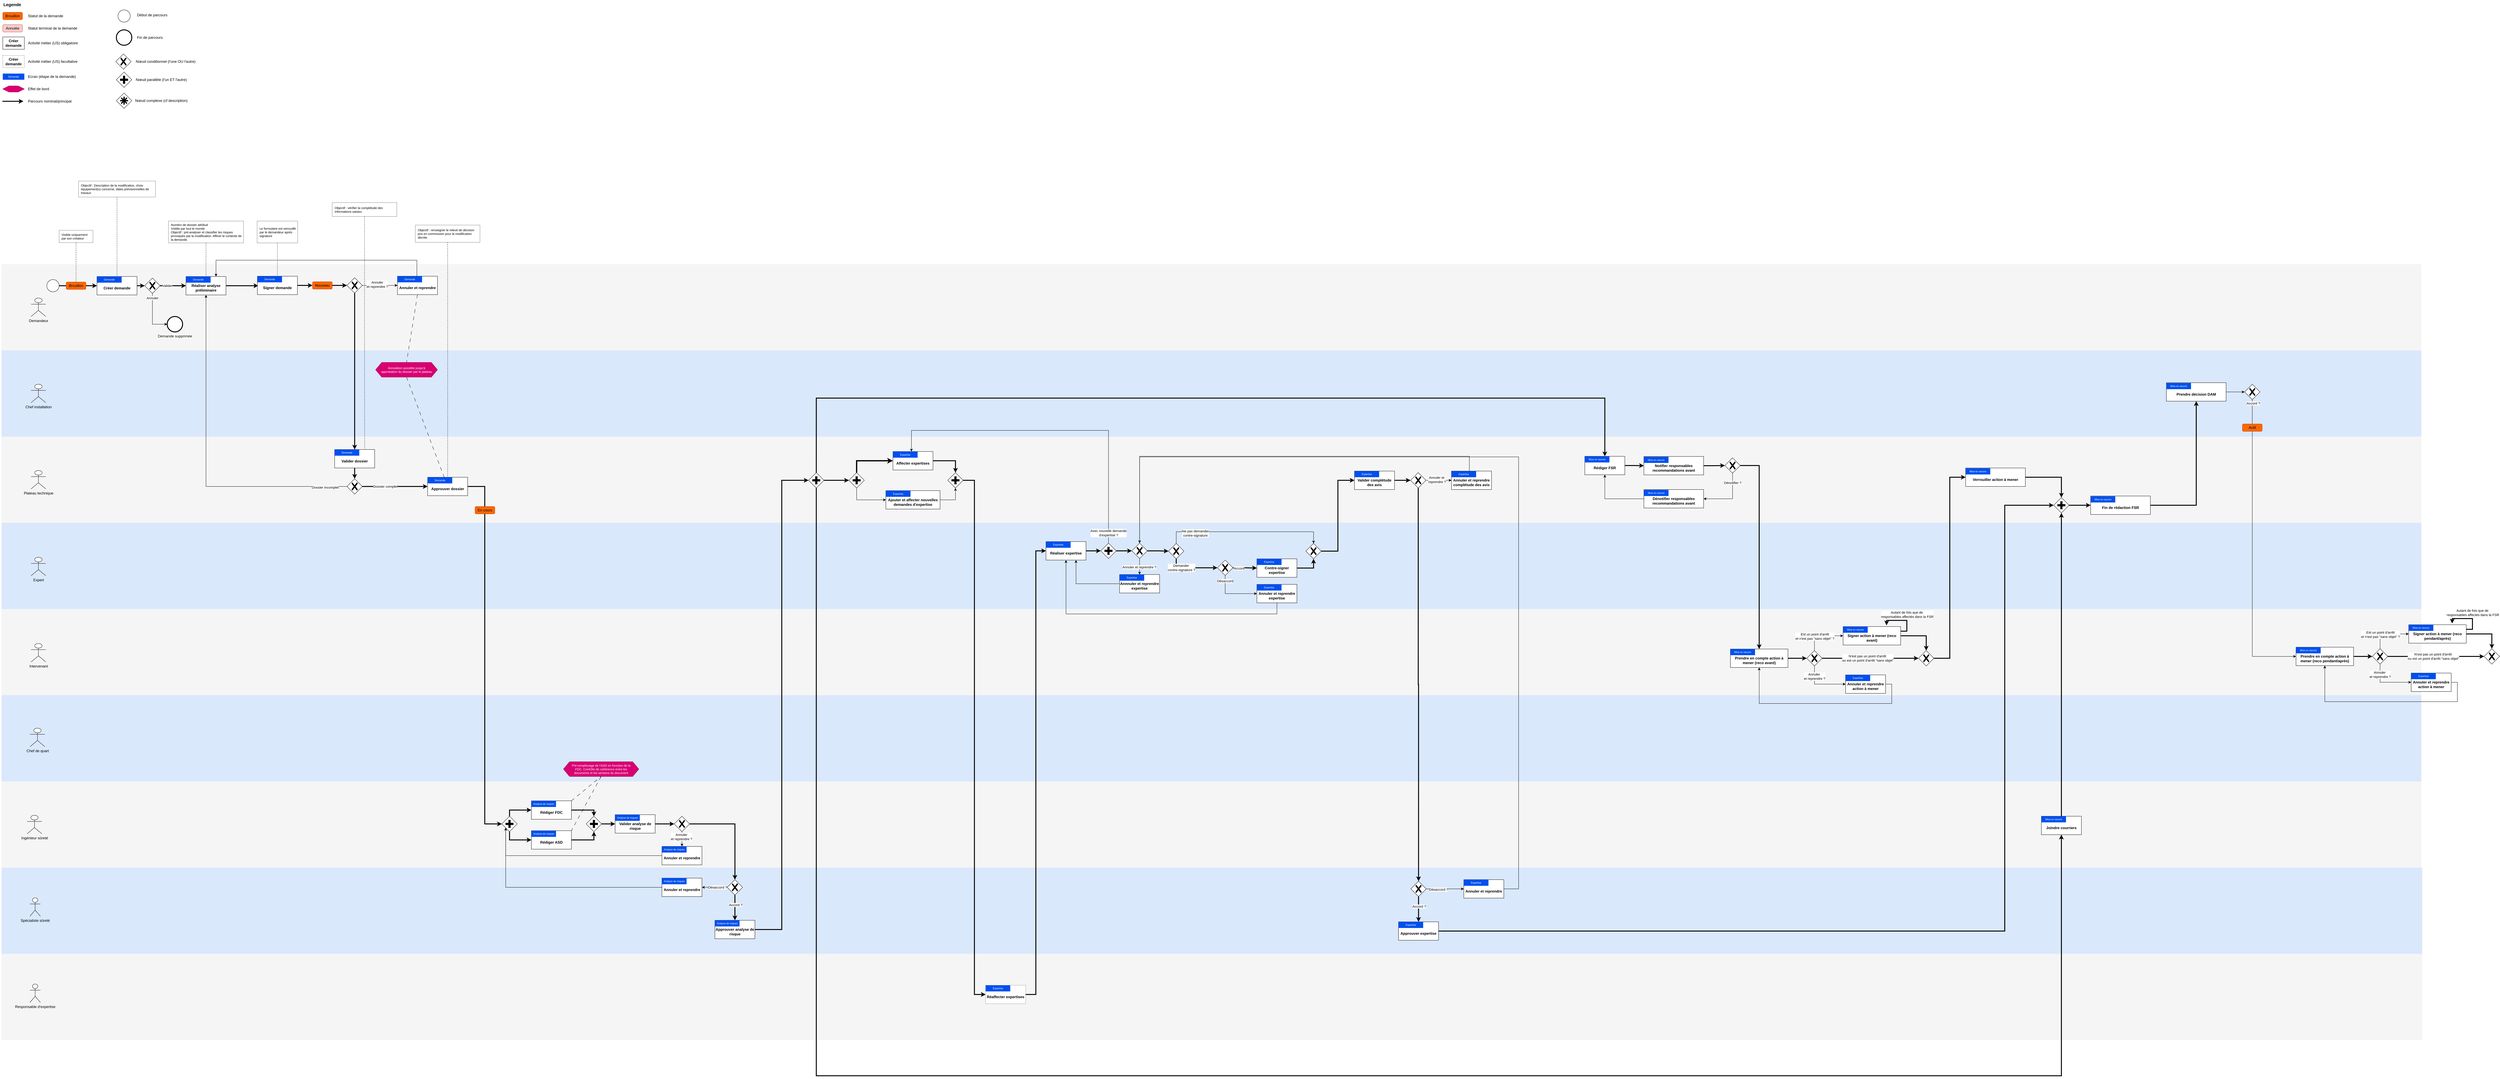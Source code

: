 <mxfile version="27.1.5">
  <diagram id="C5RBs43oDa-KdzZeNtuy" name="Page-1">
    <mxGraphModel dx="1402" dy="2759" grid="0" gridSize="10" guides="1" tooltips="1" connect="1" arrows="1" fold="1" page="1" pageScale="1" pageWidth="827" pageHeight="1169" math="0" shadow="0">
      <root>
        <mxCell id="WIyWlLk6GJQsqaUBKTNV-0" />
        <object label="Acteurs" id="ZmzfmCcFbRjJiwDWbrTt-176">
          <mxCell style="locked=1;" parent="WIyWlLk6GJQsqaUBKTNV-0" />
        </object>
        <mxCell id="ZmzfmCcFbRjJiwDWbrTt-177" value="" style="group;movable=1;resizable=1;rotatable=1;deletable=1;editable=1;locked=0;connectable=1;" parent="ZmzfmCcFbRjJiwDWbrTt-176" vertex="1" connectable="0">
          <mxGeometry x="-200" y="-1200" width="7859" height="1960" as="geometry" />
        </mxCell>
        <mxCell id="ZmzfmCcFbRjJiwDWbrTt-178" value="" style="group" parent="ZmzfmCcFbRjJiwDWbrTt-177" vertex="1" connectable="0">
          <mxGeometry y="1680" width="7859.0" height="280" as="geometry" />
        </mxCell>
        <mxCell id="ZmzfmCcFbRjJiwDWbrTt-179" value="" style="whiteSpace=wrap;html=1;shadow=0;strokeColor=none;fillColor=#f5f5f5;align=center;verticalAlign=middle;fontFamily=Helvetica;fontSize=12;fontColor=#333333;" parent="ZmzfmCcFbRjJiwDWbrTt-178" vertex="1">
          <mxGeometry width="7859.0" height="280" as="geometry" />
        </mxCell>
        <mxCell id="ZmzfmCcFbRjJiwDWbrTt-189" value="Ingénieur sûreté" style="shape=umlActor;verticalLabelPosition=bottom;verticalAlign=top;html=1;outlineConnect=0;" parent="ZmzfmCcFbRjJiwDWbrTt-178" vertex="1">
          <mxGeometry x="83.063" y="110" width="47.921" height="60" as="geometry" />
        </mxCell>
        <mxCell id="ZmzfmCcFbRjJiwDWbrTt-181" value="" style="group" parent="ZmzfmCcFbRjJiwDWbrTt-177" vertex="1" connectable="0">
          <mxGeometry y="1400" width="7859.0" height="280" as="geometry" />
        </mxCell>
        <mxCell id="ZmzfmCcFbRjJiwDWbrTt-182" value="" style="whiteSpace=wrap;html=1;shadow=0;strokeColor=none;fillColor=#dae8fc;" parent="ZmzfmCcFbRjJiwDWbrTt-181" vertex="1">
          <mxGeometry width="7859.0" height="280" as="geometry" />
        </mxCell>
        <mxCell id="ZmzfmCcFbRjJiwDWbrTt-180" value="&lt;div&gt;Chef de quart&lt;/div&gt;" style="shape=umlActor;verticalLabelPosition=bottom;verticalAlign=top;html=1;outlineConnect=0;" parent="ZmzfmCcFbRjJiwDWbrTt-181" vertex="1">
          <mxGeometry x="92.647" y="107" width="47.921" height="60" as="geometry" />
        </mxCell>
        <mxCell id="ZmzfmCcFbRjJiwDWbrTt-184" value="" style="group" parent="ZmzfmCcFbRjJiwDWbrTt-177" vertex="1" connectable="0">
          <mxGeometry y="1120" width="7859.0" height="280" as="geometry" />
        </mxCell>
        <mxCell id="ZmzfmCcFbRjJiwDWbrTt-185" value="" style="whiteSpace=wrap;html=1;shadow=0;strokeColor=none;fillColor=#f5f5f5;align=center;verticalAlign=middle;fontFamily=Helvetica;fontSize=12;fontColor=#333333;" parent="ZmzfmCcFbRjJiwDWbrTt-184" vertex="1">
          <mxGeometry width="7859.0" height="280" as="geometry" />
        </mxCell>
        <mxCell id="ZmzfmCcFbRjJiwDWbrTt-187" value="" style="group" parent="ZmzfmCcFbRjJiwDWbrTt-177" vertex="1" connectable="0">
          <mxGeometry y="840" width="7859.0" height="452" as="geometry" />
        </mxCell>
        <mxCell id="ZmzfmCcFbRjJiwDWbrTt-188" value="" style="whiteSpace=wrap;html=1;shadow=0;strokeColor=none;fillColor=#dae8fc;" parent="ZmzfmCcFbRjJiwDWbrTt-187" vertex="1">
          <mxGeometry width="7859.0" height="280" as="geometry" />
        </mxCell>
        <mxCell id="ZmzfmCcFbRjJiwDWbrTt-183" value="Intervenant" style="shape=umlActor;verticalLabelPosition=bottom;verticalAlign=top;html=1;outlineConnect=0;" parent="ZmzfmCcFbRjJiwDWbrTt-187" vertex="1">
          <mxGeometry x="95.841" y="392" width="47.921" height="60" as="geometry" />
        </mxCell>
        <mxCell id="ZmzfmCcFbRjJiwDWbrTt-186" value="Expert" style="shape=umlActor;verticalLabelPosition=bottom;verticalAlign=top;html=1;outlineConnect=0;" parent="ZmzfmCcFbRjJiwDWbrTt-187" vertex="1">
          <mxGeometry x="95.841" y="112" width="47.921" height="60" as="geometry" />
        </mxCell>
        <mxCell id="ZmzfmCcFbRjJiwDWbrTt-190" value="" style="group" parent="ZmzfmCcFbRjJiwDWbrTt-177" vertex="1" connectable="0">
          <mxGeometry y="560" width="7859.0" height="280" as="geometry" />
        </mxCell>
        <mxCell id="ZmzfmCcFbRjJiwDWbrTt-191" value="" style="whiteSpace=wrap;html=1;shadow=0;strokeColor=none;fillColor=#f5f5f5;align=center;verticalAlign=middle;fontFamily=Helvetica;fontSize=12;fontColor=#333333;" parent="ZmzfmCcFbRjJiwDWbrTt-190" vertex="1">
          <mxGeometry width="7859.0" height="280" as="geometry" />
        </mxCell>
        <mxCell id="ZmzfmCcFbRjJiwDWbrTt-192" value="Plateau technique" style="shape=umlActor;verticalLabelPosition=bottom;verticalAlign=top;html=1;outlineConnect=0;" parent="ZmzfmCcFbRjJiwDWbrTt-190" vertex="1">
          <mxGeometry x="95.841" y="110" width="47.921" height="60" as="geometry" />
        </mxCell>
        <mxCell id="ZmzfmCcFbRjJiwDWbrTt-193" value="" style="group" parent="ZmzfmCcFbRjJiwDWbrTt-177" vertex="1" connectable="0">
          <mxGeometry y="280" width="7859.0" height="280" as="geometry" />
        </mxCell>
        <mxCell id="ZmzfmCcFbRjJiwDWbrTt-194" value="" style="whiteSpace=wrap;html=1;shadow=0;strokeColor=none;fillColor=#dae8fc;" parent="ZmzfmCcFbRjJiwDWbrTt-193" vertex="1">
          <mxGeometry width="7859.0" height="280" as="geometry" />
        </mxCell>
        <mxCell id="ZmzfmCcFbRjJiwDWbrTt-195" value="Chef installation" style="shape=umlActor;verticalLabelPosition=bottom;verticalAlign=top;html=1;outlineConnect=0;strokeColor=default;" parent="ZmzfmCcFbRjJiwDWbrTt-193" vertex="1">
          <mxGeometry x="95.841" y="110" width="47.921" height="60" as="geometry" />
        </mxCell>
        <mxCell id="ZmzfmCcFbRjJiwDWbrTt-196" value="" style="group" parent="ZmzfmCcFbRjJiwDWbrTt-177" vertex="1" connectable="0">
          <mxGeometry width="7859.0" height="280" as="geometry" />
        </mxCell>
        <mxCell id="ZmzfmCcFbRjJiwDWbrTt-197" value="" style="whiteSpace=wrap;html=1;shadow=0;strokeColor=none;fillColor=#f5f5f5;fontColor=#333333;" parent="ZmzfmCcFbRjJiwDWbrTt-196" vertex="1">
          <mxGeometry width="7859.0" height="280" as="geometry" />
        </mxCell>
        <mxCell id="ZmzfmCcFbRjJiwDWbrTt-198" value="Demandeur" style="shape=umlActor;verticalLabelPosition=bottom;verticalAlign=top;html=1;outlineConnect=0;" parent="ZmzfmCcFbRjJiwDWbrTt-196" vertex="1">
          <mxGeometry x="95.841" y="110" width="47.921" height="60" as="geometry" />
        </mxCell>
        <mxCell id="1lUhwp9rCd7I6Q8NkBMH-54" value="" style="whiteSpace=wrap;html=1;shadow=0;strokeColor=none;fillColor=#dae8fc;" vertex="1" parent="ZmzfmCcFbRjJiwDWbrTt-176">
          <mxGeometry x="-200" y="760" width="7862" height="280" as="geometry" />
        </mxCell>
        <mxCell id="1lUhwp9rCd7I6Q8NkBMH-55" value="Spécialiste sûreté" style="shape=umlActor;verticalLabelPosition=bottom;verticalAlign=top;html=1;outlineConnect=0;" vertex="1" parent="ZmzfmCcFbRjJiwDWbrTt-176">
          <mxGeometry x="-108.0" y="858" width="34.329" height="60" as="geometry" />
        </mxCell>
        <mxCell id="1lUhwp9rCd7I6Q8NkBMH-82" value="" style="whiteSpace=wrap;html=1;shadow=0;strokeColor=none;fillColor=#f5f5f5;align=center;verticalAlign=middle;fontFamily=Helvetica;fontSize=12;fontColor=#333333;" vertex="1" parent="ZmzfmCcFbRjJiwDWbrTt-176">
          <mxGeometry x="-200" y="1040" width="7862" height="280" as="geometry" />
        </mxCell>
        <mxCell id="1lUhwp9rCd7I6Q8NkBMH-83" value="Responsable d&#39;expertise" style="shape=umlActor;verticalLabelPosition=bottom;verticalAlign=top;html=1;outlineConnect=0;" vertex="1" parent="ZmzfmCcFbRjJiwDWbrTt-176">
          <mxGeometry x="-108.0" y="1138" width="34.329" height="60" as="geometry" />
        </mxCell>
        <mxCell id="ZmzfmCcFbRjJiwDWbrTt-175" value="Diagramme" parent="WIyWlLk6GJQsqaUBKTNV-0" />
        <mxCell id="1lUhwp9rCd7I6Q8NkBMH-46" style="edgeStyle=orthogonalEdgeStyle;rounded=0;orthogonalLoop=1;jettySize=auto;html=1;exitX=0.5;exitY=1;exitDx=0;exitDy=0;entryX=0.5;entryY=0;entryDx=0;entryDy=0;dashed=1;endArrow=none;startFill=0;" edge="1" parent="ZmzfmCcFbRjJiwDWbrTt-175" source="1lUhwp9rCd7I6Q8NkBMH-45" target="1lUhwp9rCd7I6Q8NkBMH-7">
          <mxGeometry relative="1" as="geometry">
            <mxPoint x="1237.85" y="-1162" as="sourcePoint" />
            <mxPoint x="1238.85" y="-405" as="targetPoint" />
          </mxGeometry>
        </mxCell>
        <mxCell id="ZmzfmCcFbRjJiwDWbrTt-238" style="edgeStyle=orthogonalEdgeStyle;rounded=0;orthogonalLoop=1;jettySize=auto;html=1;exitX=0.5;exitY=1;exitDx=0;exitDy=0;exitPerimeter=0;entryX=0;entryY=0.5;entryDx=0;entryDy=0;entryPerimeter=0;strokeColor=default;" parent="ZmzfmCcFbRjJiwDWbrTt-175" source="ZmzfmCcFbRjJiwDWbrTt-234" edge="1">
          <mxGeometry relative="1" as="geometry">
            <Array as="points">
              <mxPoint x="2727.5" y="434" />
              <mxPoint x="2284.5" y="434" />
              <mxPoint x="2284.5" y="-41" />
            </Array>
            <mxPoint x="2365.5" y="-41" as="targetPoint" />
          </mxGeometry>
        </mxCell>
        <mxCell id="1lUhwp9rCd7I6Q8NkBMH-1" value="&lt;div&gt;&lt;br&gt;&lt;/div&gt;&lt;div&gt;Valider dossier&lt;/div&gt;" style="rounded=0;whiteSpace=wrap;html=1;fontFamily=Helvetica;fontSize=12;fontColor=#000000;align=center;fontStyle=1" vertex="1" parent="ZmzfmCcFbRjJiwDWbrTt-175">
          <mxGeometry x="881.85" y="-598" width="130" height="60" as="geometry" />
        </mxCell>
        <mxCell id="1lUhwp9rCd7I6Q8NkBMH-2" value="Demande" style="rounded=0;whiteSpace=wrap;html=1;fillColor=#0050ef;fontColor=#ffffff;strokeColor=none;fontSize=8;" vertex="1" parent="ZmzfmCcFbRjJiwDWbrTt-175">
          <mxGeometry x="881.85" y="-598" width="80" height="20" as="geometry" />
        </mxCell>
        <mxCell id="1lUhwp9rCd7I6Q8NkBMH-5" style="edgeStyle=orthogonalEdgeStyle;rounded=0;orthogonalLoop=1;jettySize=auto;html=1;exitX=0;exitY=0.5;exitDx=0;exitDy=0;exitPerimeter=0;entryX=0.5;entryY=1;entryDx=0;entryDy=0;" edge="1" parent="ZmzfmCcFbRjJiwDWbrTt-175" source="1lUhwp9rCd7I6Q8NkBMH-3" target="8jjc2kqJS15EgWJWvcIl-387">
          <mxGeometry relative="1" as="geometry" />
        </mxCell>
        <mxCell id="1lUhwp9rCd7I6Q8NkBMH-6" value="Dossier incomplet" style="edgeLabel;html=1;align=center;verticalAlign=middle;resizable=0;points=[];" vertex="1" connectable="0" parent="1lUhwp9rCd7I6Q8NkBMH-5">
          <mxGeometry x="-0.868" y="3" relative="1" as="geometry">
            <mxPoint as="offset" />
          </mxGeometry>
        </mxCell>
        <mxCell id="1lUhwp9rCd7I6Q8NkBMH-9" style="edgeStyle=orthogonalEdgeStyle;rounded=0;orthogonalLoop=1;jettySize=auto;html=1;exitX=1;exitY=0.5;exitDx=0;exitDy=0;exitPerimeter=0;entryX=0;entryY=0.5;entryDx=0;entryDy=0;strokeWidth=3;" edge="1" parent="ZmzfmCcFbRjJiwDWbrTt-175" source="1lUhwp9rCd7I6Q8NkBMH-3" target="1lUhwp9rCd7I6Q8NkBMH-7">
          <mxGeometry relative="1" as="geometry" />
        </mxCell>
        <mxCell id="1lUhwp9rCd7I6Q8NkBMH-10" value="Dossier complet" style="edgeLabel;html=1;align=center;verticalAlign=middle;resizable=0;points=[];" vertex="1" connectable="0" parent="1lUhwp9rCd7I6Q8NkBMH-9">
          <mxGeometry x="-0.186" y="-6" relative="1" as="geometry">
            <mxPoint x="-13" y="-6" as="offset" />
          </mxGeometry>
        </mxCell>
        <mxCell id="1lUhwp9rCd7I6Q8NkBMH-3" value="" style="points=[[0.25,0.25,0],[0.5,0,0],[0.75,0.25,0],[1,0.5,0],[0.75,0.75,0],[0.5,1,0],[0.25,0.75,0],[0,0.5,0]];shape=mxgraph.bpmn.gateway2;html=1;verticalLabelPosition=bottom;labelBackgroundColor=#ffffff;verticalAlign=top;align=center;perimeter=rhombusPerimeter;outlineConnect=0;outline=none;symbol=none;gwType=exclusive;" vertex="1" parent="ZmzfmCcFbRjJiwDWbrTt-175">
          <mxGeometry x="921.85" y="-503" width="50" height="50" as="geometry" />
        </mxCell>
        <mxCell id="1lUhwp9rCd7I6Q8NkBMH-4" style="edgeStyle=orthogonalEdgeStyle;rounded=0;orthogonalLoop=1;jettySize=auto;html=1;exitX=0.5;exitY=1;exitDx=0;exitDy=0;entryX=0.5;entryY=0;entryDx=0;entryDy=0;entryPerimeter=0;strokeWidth=3;" edge="1" parent="ZmzfmCcFbRjJiwDWbrTt-175" source="1lUhwp9rCd7I6Q8NkBMH-1" target="1lUhwp9rCd7I6Q8NkBMH-3">
          <mxGeometry relative="1" as="geometry" />
        </mxCell>
        <mxCell id="1lUhwp9rCd7I6Q8NkBMH-7" value="&lt;div&gt;&lt;br&gt;&lt;/div&gt;&lt;div&gt;Approuver dossier&lt;/div&gt;" style="rounded=0;whiteSpace=wrap;html=1;fontFamily=Helvetica;fontSize=12;fontColor=#000000;align=center;fontStyle=1" vertex="1" parent="ZmzfmCcFbRjJiwDWbrTt-175">
          <mxGeometry x="1183.85" y="-508" width="130" height="60" as="geometry" />
        </mxCell>
        <mxCell id="1lUhwp9rCd7I6Q8NkBMH-8" value="Demande" style="rounded=0;whiteSpace=wrap;html=1;fillColor=#0050ef;fontColor=#ffffff;strokeColor=none;fontSize=8;" vertex="1" parent="ZmzfmCcFbRjJiwDWbrTt-175">
          <mxGeometry x="1183.85" y="-508" width="80" height="20" as="geometry" />
        </mxCell>
        <mxCell id="1lUhwp9rCd7I6Q8NkBMH-12" value="Le formulaire est verrouillé par le demandeur après signature" style="text;html=1;align=left;verticalAlign=middle;whiteSpace=wrap;rounded=0;fontSize=10;strokeColor=default;dashed=1;dashPattern=1 1;glass=0;perimeterSpacing=0;labelPadding=0;spacing=8;" vertex="1" parent="ZmzfmCcFbRjJiwDWbrTt-175">
          <mxGeometry x="630" y="-1340" width="132" height="71" as="geometry" />
        </mxCell>
        <mxCell id="1lUhwp9rCd7I6Q8NkBMH-13" style="edgeStyle=orthogonalEdgeStyle;rounded=0;orthogonalLoop=1;jettySize=auto;html=1;exitX=0.5;exitY=1;exitDx=0;exitDy=0;entryX=0.5;entryY=0;entryDx=0;entryDy=0;dashed=1;endArrow=none;startFill=0;" edge="1" parent="ZmzfmCcFbRjJiwDWbrTt-175" source="1lUhwp9rCd7I6Q8NkBMH-12" target="3V38OUaqerDAB0xKx_UT-23">
          <mxGeometry relative="1" as="geometry">
            <mxPoint x="538" y="-1195" as="sourcePoint" />
            <mxPoint x="538" y="-1086" as="targetPoint" />
          </mxGeometry>
        </mxCell>
        <mxCell id="1lUhwp9rCd7I6Q8NkBMH-18" style="edgeStyle=orthogonalEdgeStyle;rounded=0;orthogonalLoop=1;jettySize=auto;html=1;exitX=0.5;exitY=0;exitDx=0;exitDy=0;entryX=0.75;entryY=0;entryDx=0;entryDy=0;" edge="1" parent="ZmzfmCcFbRjJiwDWbrTt-175" source="1lUhwp9rCd7I6Q8NkBMH-16" target="8jjc2kqJS15EgWJWvcIl-387">
          <mxGeometry relative="1" as="geometry">
            <Array as="points">
              <mxPoint x="1149" y="-1161" />
              <mxPoint x="1149" y="-1213" />
              <mxPoint x="497" y="-1213" />
            </Array>
          </mxGeometry>
        </mxCell>
        <mxCell id="1lUhwp9rCd7I6Q8NkBMH-24" style="rounded=0;orthogonalLoop=1;jettySize=auto;html=1;exitX=0.5;exitY=1;exitDx=0;exitDy=0;entryX=0.5;entryY=0;entryDx=0;entryDy=0;dashed=1;dashPattern=12 12;endArrow=none;startFill=0;" edge="1" parent="ZmzfmCcFbRjJiwDWbrTt-175" source="1lUhwp9rCd7I6Q8NkBMH-16" target="1lUhwp9rCd7I6Q8NkBMH-23">
          <mxGeometry relative="1" as="geometry" />
        </mxCell>
        <mxCell id="1lUhwp9rCd7I6Q8NkBMH-16" value="&lt;div&gt;&lt;br&gt;&lt;/div&gt;&lt;div&gt;Annuler et reprendre&lt;/div&gt;" style="rounded=0;whiteSpace=wrap;html=1;fontFamily=Helvetica;fontSize=12;fontColor=#000000;align=center;fontStyle=1" vertex="1" parent="ZmzfmCcFbRjJiwDWbrTt-175">
          <mxGeometry x="1085.85" y="-1161" width="130" height="60" as="geometry" />
        </mxCell>
        <mxCell id="1lUhwp9rCd7I6Q8NkBMH-17" value="Demande" style="rounded=0;whiteSpace=wrap;html=1;fillColor=#0050ef;fontColor=#ffffff;strokeColor=none;fontSize=8;" vertex="1" parent="ZmzfmCcFbRjJiwDWbrTt-175">
          <mxGeometry x="1085.85" y="-1161" width="80" height="20" as="geometry" />
        </mxCell>
        <mxCell id="1lUhwp9rCd7I6Q8NkBMH-21" style="edgeStyle=orthogonalEdgeStyle;rounded=0;orthogonalLoop=1;jettySize=auto;html=1;exitX=1;exitY=0.5;exitDx=0;exitDy=0;exitPerimeter=0;entryX=0;entryY=0.5;entryDx=0;entryDy=0;" edge="1" parent="ZmzfmCcFbRjJiwDWbrTt-175" source="1lUhwp9rCd7I6Q8NkBMH-19" target="1lUhwp9rCd7I6Q8NkBMH-16">
          <mxGeometry relative="1" as="geometry" />
        </mxCell>
        <mxCell id="1lUhwp9rCd7I6Q8NkBMH-22" value="&lt;div&gt;Annuler&lt;/div&gt;&lt;div&gt;et reprendre ?&lt;/div&gt;" style="edgeLabel;html=1;align=center;verticalAlign=middle;resizable=0;points=[];" vertex="1" connectable="0" parent="1lUhwp9rCd7I6Q8NkBMH-21">
          <mxGeometry x="-0.415" y="2" relative="1" as="geometry">
            <mxPoint x="14" y="-1" as="offset" />
          </mxGeometry>
        </mxCell>
        <mxCell id="1lUhwp9rCd7I6Q8NkBMH-23" value="Annulation possible jusqu&#39;à approbation du dossier par le plateau" style="shape=hexagon;perimeter=hexagonPerimeter2;whiteSpace=wrap;html=1;fixedSize=1;spacingLeft=16;spacingRight=16;fillColor=#d80073;fontColor=#ffffff;strokeColor=#A50040;fontSize=10;" vertex="1" parent="ZmzfmCcFbRjJiwDWbrTt-175">
          <mxGeometry x="1014.85" y="-881" width="201" height="48" as="geometry" />
        </mxCell>
        <mxCell id="1lUhwp9rCd7I6Q8NkBMH-25" style="rounded=0;orthogonalLoop=1;jettySize=auto;html=1;exitX=0.5;exitY=1;exitDx=0;exitDy=0;dashed=1;dashPattern=12 12;endArrow=none;startFill=0;" edge="1" parent="ZmzfmCcFbRjJiwDWbrTt-175" source="1lUhwp9rCd7I6Q8NkBMH-23" target="1lUhwp9rCd7I6Q8NkBMH-7">
          <mxGeometry relative="1" as="geometry">
            <mxPoint x="1375.85" y="-864" as="sourcePoint" />
            <mxPoint x="1483.85" y="-718" as="targetPoint" />
          </mxGeometry>
        </mxCell>
        <mxCell id="1lUhwp9rCd7I6Q8NkBMH-26" value="&lt;div&gt;&lt;br&gt;&lt;/div&gt;&lt;div&gt;Rédiger FDC&lt;/div&gt;" style="rounded=0;whiteSpace=wrap;html=1;fontFamily=Helvetica;fontSize=12;fontColor=#000000;align=center;fontStyle=1" vertex="1" parent="ZmzfmCcFbRjJiwDWbrTt-175">
          <mxGeometry x="1520.85" y="543" width="130" height="60" as="geometry" />
        </mxCell>
        <mxCell id="1lUhwp9rCd7I6Q8NkBMH-27" value="Analyse de risques" style="rounded=0;whiteSpace=wrap;html=1;fillColor=#0050ef;fontColor=#ffffff;strokeColor=none;fontSize=8;" vertex="1" parent="ZmzfmCcFbRjJiwDWbrTt-175">
          <mxGeometry x="1520.85" y="543" width="80" height="20" as="geometry" />
        </mxCell>
        <mxCell id="1lUhwp9rCd7I6Q8NkBMH-28" value="&lt;div&gt;&lt;br&gt;&lt;/div&gt;&lt;div&gt;Rédiger ASD&lt;/div&gt;" style="rounded=0;whiteSpace=wrap;html=1;fontFamily=Helvetica;fontSize=12;fontColor=#000000;align=center;fontStyle=1" vertex="1" parent="ZmzfmCcFbRjJiwDWbrTt-175">
          <mxGeometry x="1520.85" y="640" width="130" height="60" as="geometry" />
        </mxCell>
        <mxCell id="1lUhwp9rCd7I6Q8NkBMH-29" value="Analyse de risques" style="rounded=0;whiteSpace=wrap;html=1;fillColor=#0050ef;fontColor=#ffffff;strokeColor=none;fontSize=8;" vertex="1" parent="ZmzfmCcFbRjJiwDWbrTt-175">
          <mxGeometry x="1520.85" y="640" width="80" height="20" as="geometry" />
        </mxCell>
        <mxCell id="1lUhwp9rCd7I6Q8NkBMH-32" style="edgeStyle=orthogonalEdgeStyle;rounded=0;orthogonalLoop=1;jettySize=auto;html=1;exitX=0.5;exitY=0;exitDx=0;exitDy=0;exitPerimeter=0;entryX=0;entryY=0.5;entryDx=0;entryDy=0;strokeWidth=3;" edge="1" parent="ZmzfmCcFbRjJiwDWbrTt-175" source="1lUhwp9rCd7I6Q8NkBMH-30" target="1lUhwp9rCd7I6Q8NkBMH-26">
          <mxGeometry relative="1" as="geometry" />
        </mxCell>
        <mxCell id="1lUhwp9rCd7I6Q8NkBMH-33" style="edgeStyle=orthogonalEdgeStyle;rounded=0;orthogonalLoop=1;jettySize=auto;html=1;exitX=0.5;exitY=1;exitDx=0;exitDy=0;exitPerimeter=0;entryX=0;entryY=0.5;entryDx=0;entryDy=0;strokeWidth=3;" edge="1" parent="ZmzfmCcFbRjJiwDWbrTt-175" source="1lUhwp9rCd7I6Q8NkBMH-30" target="1lUhwp9rCd7I6Q8NkBMH-28">
          <mxGeometry relative="1" as="geometry" />
        </mxCell>
        <mxCell id="1lUhwp9rCd7I6Q8NkBMH-30" value="" style="points=[[0.25,0.25,0],[0.5,0,0],[0.75,0.25,0],[1,0.5,0],[0.75,0.75,0],[0.5,1,0],[0.25,0.75,0],[0,0.5,0]];shape=mxgraph.bpmn.gateway2;html=1;verticalLabelPosition=bottom;labelBackgroundColor=#ffffff;verticalAlign=top;align=center;perimeter=rhombusPerimeter;outlineConnect=0;outline=none;symbol=none;gwType=parallel;" vertex="1" parent="ZmzfmCcFbRjJiwDWbrTt-175">
          <mxGeometry x="1424.85" y="593" width="50" height="50" as="geometry" />
        </mxCell>
        <mxCell id="1lUhwp9rCd7I6Q8NkBMH-31" style="edgeStyle=orthogonalEdgeStyle;rounded=0;orthogonalLoop=1;jettySize=auto;html=1;exitX=1;exitY=0.5;exitDx=0;exitDy=0;entryX=0;entryY=0.5;entryDx=0;entryDy=0;entryPerimeter=0;strokeWidth=3;" edge="1" parent="ZmzfmCcFbRjJiwDWbrTt-175" source="1lUhwp9rCd7I6Q8NkBMH-7" target="1lUhwp9rCd7I6Q8NkBMH-30">
          <mxGeometry relative="1" as="geometry" />
        </mxCell>
        <mxCell id="1lUhwp9rCd7I6Q8NkBMH-34" style="rounded=0;orthogonalLoop=1;jettySize=auto;html=1;exitX=1;exitY=0;exitDx=0;exitDy=0;entryX=0.5;entryY=1;entryDx=0;entryDy=0;dashed=1;dashPattern=12 12;endArrow=none;startFill=0;" edge="1" parent="ZmzfmCcFbRjJiwDWbrTt-175" target="1lUhwp9rCd7I6Q8NkBMH-35" source="1lUhwp9rCd7I6Q8NkBMH-26">
          <mxGeometry relative="1" as="geometry">
            <mxPoint x="1653.85" y="185" as="sourcePoint" />
          </mxGeometry>
        </mxCell>
        <mxCell id="1lUhwp9rCd7I6Q8NkBMH-35" value="Pré-remplissage de l&#39;ASD en fonction de la FDC. Contrôle de cohérence entre les documents et les sections du document" style="shape=hexagon;perimeter=hexagonPerimeter2;whiteSpace=wrap;html=1;fixedSize=1;spacingLeft=16;spacingRight=16;fillColor=#d80073;fontColor=#ffffff;strokeColor=#A50040;fontSize=10;" vertex="1" parent="ZmzfmCcFbRjJiwDWbrTt-175">
          <mxGeometry x="1624.85" y="416" width="245" height="48" as="geometry" />
        </mxCell>
        <mxCell id="1lUhwp9rCd7I6Q8NkBMH-36" style="rounded=0;orthogonalLoop=1;jettySize=auto;html=1;exitX=0.5;exitY=1;exitDx=0;exitDy=0;dashed=1;dashPattern=12 12;endArrow=none;startFill=0;entryX=1;entryY=0;entryDx=0;entryDy=0;" edge="1" parent="ZmzfmCcFbRjJiwDWbrTt-175" source="1lUhwp9rCd7I6Q8NkBMH-35" target="1lUhwp9rCd7I6Q8NkBMH-28">
          <mxGeometry relative="1" as="geometry">
            <mxPoint x="1878.85" y="422" as="sourcePoint" />
            <mxPoint x="1707.85" y="778" as="targetPoint" />
          </mxGeometry>
        </mxCell>
        <mxCell id="1lUhwp9rCd7I6Q8NkBMH-42" style="edgeStyle=orthogonalEdgeStyle;rounded=0;orthogonalLoop=1;jettySize=auto;html=1;exitX=1;exitY=0.5;exitDx=0;exitDy=0;exitPerimeter=0;strokeWidth=3;" edge="1" parent="ZmzfmCcFbRjJiwDWbrTt-175" source="1lUhwp9rCd7I6Q8NkBMH-37" target="1lUhwp9rCd7I6Q8NkBMH-40">
          <mxGeometry relative="1" as="geometry" />
        </mxCell>
        <mxCell id="1lUhwp9rCd7I6Q8NkBMH-37" value="" style="points=[[0.25,0.25,0],[0.5,0,0],[0.75,0.25,0],[1,0.5,0],[0.75,0.75,0],[0.5,1,0],[0.25,0.75,0],[0,0.5,0]];shape=mxgraph.bpmn.gateway2;html=1;verticalLabelPosition=bottom;labelBackgroundColor=#ffffff;verticalAlign=top;align=center;perimeter=rhombusPerimeter;outlineConnect=0;outline=none;symbol=none;gwType=parallel;" vertex="1" parent="ZmzfmCcFbRjJiwDWbrTt-175">
          <mxGeometry x="1698.85" y="593" width="50" height="50" as="geometry" />
        </mxCell>
        <mxCell id="1lUhwp9rCd7I6Q8NkBMH-38" style="edgeStyle=orthogonalEdgeStyle;rounded=0;orthogonalLoop=1;jettySize=auto;html=1;exitX=1;exitY=0.5;exitDx=0;exitDy=0;entryX=0.5;entryY=0;entryDx=0;entryDy=0;entryPerimeter=0;strokeWidth=3;" edge="1" parent="ZmzfmCcFbRjJiwDWbrTt-175" source="1lUhwp9rCd7I6Q8NkBMH-26" target="1lUhwp9rCd7I6Q8NkBMH-37">
          <mxGeometry relative="1" as="geometry" />
        </mxCell>
        <mxCell id="1lUhwp9rCd7I6Q8NkBMH-39" style="edgeStyle=orthogonalEdgeStyle;rounded=0;orthogonalLoop=1;jettySize=auto;html=1;exitX=1;exitY=0.5;exitDx=0;exitDy=0;entryX=0.5;entryY=1;entryDx=0;entryDy=0;entryPerimeter=0;strokeWidth=3;" edge="1" parent="ZmzfmCcFbRjJiwDWbrTt-175" source="1lUhwp9rCd7I6Q8NkBMH-28" target="1lUhwp9rCd7I6Q8NkBMH-37">
          <mxGeometry relative="1" as="geometry" />
        </mxCell>
        <mxCell id="1lUhwp9rCd7I6Q8NkBMH-40" value="&lt;div&gt;&lt;br&gt;&lt;/div&gt;&lt;div&gt;Valider analyse de risque&lt;/div&gt;" style="rounded=0;whiteSpace=wrap;html=1;fontFamily=Helvetica;fontSize=12;fontColor=#000000;align=center;fontStyle=1" vertex="1" parent="ZmzfmCcFbRjJiwDWbrTt-175">
          <mxGeometry x="1792.85" y="588" width="130" height="60" as="geometry" />
        </mxCell>
        <mxCell id="1lUhwp9rCd7I6Q8NkBMH-41" value="Analyse de risques" style="rounded=0;whiteSpace=wrap;html=1;fillColor=#0050ef;fontColor=#ffffff;strokeColor=none;fontSize=8;" vertex="1" parent="ZmzfmCcFbRjJiwDWbrTt-175">
          <mxGeometry x="1792.85" y="588" width="80" height="20" as="geometry" />
        </mxCell>
        <mxCell id="1lUhwp9rCd7I6Q8NkBMH-43" value="Objectif : vérifier la complétude des informations saisies" style="text;html=1;align=left;verticalAlign=middle;whiteSpace=wrap;rounded=0;fontSize=10;strokeColor=default;dashed=1;dashPattern=1 1;glass=0;perimeterSpacing=0;labelPadding=0;spacing=8;" vertex="1" parent="ZmzfmCcFbRjJiwDWbrTt-175">
          <mxGeometry x="873.85" y="-1400" width="210" height="45" as="geometry" />
        </mxCell>
        <mxCell id="1lUhwp9rCd7I6Q8NkBMH-44" style="edgeStyle=orthogonalEdgeStyle;rounded=0;orthogonalLoop=1;jettySize=auto;html=1;exitX=0.5;exitY=1;exitDx=0;exitDy=0;entryX=0.75;entryY=0;entryDx=0;entryDy=0;dashed=1;endArrow=none;startFill=0;" edge="1" parent="ZmzfmCcFbRjJiwDWbrTt-175" source="1lUhwp9rCd7I6Q8NkBMH-43" target="1lUhwp9rCd7I6Q8NkBMH-1">
          <mxGeometry relative="1" as="geometry">
            <mxPoint x="785.85" y="-1281" as="sourcePoint" />
            <mxPoint x="943.85" y="-1247" as="targetPoint" />
          </mxGeometry>
        </mxCell>
        <mxCell id="1lUhwp9rCd7I6Q8NkBMH-45" value="Objectif : renseigner le relevé de décision pris en commission pour la modification décrite." style="text;html=1;align=left;verticalAlign=middle;whiteSpace=wrap;rounded=0;fontSize=10;strokeColor=default;dashed=1;dashPattern=1 1;glass=0;perimeterSpacing=0;labelPadding=0;spacing=8;" vertex="1" parent="ZmzfmCcFbRjJiwDWbrTt-175">
          <mxGeometry x="1143.85" y="-1327" width="210" height="56" as="geometry" />
        </mxCell>
        <mxCell id="1lUhwp9rCd7I6Q8NkBMH-53" style="edgeStyle=orthogonalEdgeStyle;rounded=0;orthogonalLoop=1;jettySize=auto;html=1;exitX=0;exitY=0.5;exitDx=0;exitDy=0;entryX=0.25;entryY=0.75;entryDx=0;entryDy=0;entryPerimeter=0;" edge="1" parent="ZmzfmCcFbRjJiwDWbrTt-175" source="1lUhwp9rCd7I6Q8NkBMH-47" target="1lUhwp9rCd7I6Q8NkBMH-30">
          <mxGeometry relative="1" as="geometry" />
        </mxCell>
        <mxCell id="1lUhwp9rCd7I6Q8NkBMH-47" value="&lt;div&gt;&lt;br&gt;&lt;/div&gt;&lt;div&gt;Annuler et reprendre&lt;/div&gt;" style="rounded=0;whiteSpace=wrap;html=1;fontFamily=Helvetica;fontSize=12;fontColor=#000000;align=center;fontStyle=1" vertex="1" parent="ZmzfmCcFbRjJiwDWbrTt-175">
          <mxGeometry x="1944.85" y="691" width="130" height="60" as="geometry" />
        </mxCell>
        <mxCell id="1lUhwp9rCd7I6Q8NkBMH-48" value="Analyse de risques" style="rounded=0;whiteSpace=wrap;html=1;fillColor=#0050ef;fontColor=#ffffff;strokeColor=none;fontSize=8;" vertex="1" parent="ZmzfmCcFbRjJiwDWbrTt-175">
          <mxGeometry x="1944.85" y="691" width="80" height="20" as="geometry" />
        </mxCell>
        <mxCell id="1lUhwp9rCd7I6Q8NkBMH-49" style="edgeStyle=orthogonalEdgeStyle;rounded=0;orthogonalLoop=1;jettySize=auto;html=1;exitX=0.5;exitY=1;exitDx=0;exitDy=0;exitPerimeter=0;entryX=0.5;entryY=0;entryDx=0;entryDy=0;" edge="1" parent="ZmzfmCcFbRjJiwDWbrTt-175" source="1lUhwp9rCd7I6Q8NkBMH-51" target="1lUhwp9rCd7I6Q8NkBMH-47">
          <mxGeometry relative="1" as="geometry" />
        </mxCell>
        <mxCell id="1lUhwp9rCd7I6Q8NkBMH-50" value="&lt;div&gt;Annuler&lt;/div&gt;&lt;div&gt;et reprendre ?&lt;/div&gt;" style="edgeLabel;html=1;align=center;verticalAlign=middle;resizable=0;points=[];" vertex="1" connectable="0" parent="1lUhwp9rCd7I6Q8NkBMH-49">
          <mxGeometry x="-0.415" y="2" relative="1" as="geometry">
            <mxPoint x="-4" y="3" as="offset" />
          </mxGeometry>
        </mxCell>
        <mxCell id="1lUhwp9rCd7I6Q8NkBMH-58" style="edgeStyle=orthogonalEdgeStyle;rounded=0;orthogonalLoop=1;jettySize=auto;html=1;exitX=0.5;exitY=1;exitDx=0;exitDy=0;exitPerimeter=0;strokeWidth=3;" edge="1" parent="ZmzfmCcFbRjJiwDWbrTt-175" source="1lUhwp9rCd7I6Q8NkBMH-59" target="1lUhwp9rCd7I6Q8NkBMH-56">
          <mxGeometry relative="1" as="geometry" />
        </mxCell>
        <mxCell id="1lUhwp9rCd7I6Q8NkBMH-61" value="Accord ?" style="edgeLabel;html=1;align=center;verticalAlign=middle;resizable=0;points=[];" vertex="1" connectable="0" parent="1lUhwp9rCd7I6Q8NkBMH-58">
          <mxGeometry x="-0.232" y="2" relative="1" as="geometry">
            <mxPoint as="offset" />
          </mxGeometry>
        </mxCell>
        <mxCell id="1lUhwp9rCd7I6Q8NkBMH-51" value="" style="points=[[0.25,0.25,0],[0.5,0,0],[0.75,0.25,0],[1,0.5,0],[0.75,0.75,0],[0.5,1,0],[0.25,0.75,0],[0,0.5,0]];shape=mxgraph.bpmn.gateway2;html=1;verticalLabelPosition=bottom;labelBackgroundColor=#ffffff;verticalAlign=top;align=center;perimeter=rhombusPerimeter;outlineConnect=0;outline=none;symbol=none;gwType=exclusive;" vertex="1" parent="ZmzfmCcFbRjJiwDWbrTt-175">
          <mxGeometry x="1984.85" y="593" width="50" height="50" as="geometry" />
        </mxCell>
        <mxCell id="1lUhwp9rCd7I6Q8NkBMH-52" style="edgeStyle=orthogonalEdgeStyle;rounded=0;orthogonalLoop=1;jettySize=auto;html=1;exitX=1;exitY=0.5;exitDx=0;exitDy=0;entryX=0;entryY=0.5;entryDx=0;entryDy=0;entryPerimeter=0;strokeWidth=3;" edge="1" parent="ZmzfmCcFbRjJiwDWbrTt-175" source="1lUhwp9rCd7I6Q8NkBMH-40" target="1lUhwp9rCd7I6Q8NkBMH-51">
          <mxGeometry relative="1" as="geometry" />
        </mxCell>
        <mxCell id="1lUhwp9rCd7I6Q8NkBMH-75" style="edgeStyle=orthogonalEdgeStyle;rounded=0;orthogonalLoop=1;jettySize=auto;html=1;exitX=1;exitY=0.5;exitDx=0;exitDy=0;entryX=0;entryY=0.5;entryDx=0;entryDy=0;strokeWidth=3;entryPerimeter=0;" edge="1" parent="ZmzfmCcFbRjJiwDWbrTt-175" source="1lUhwp9rCd7I6Q8NkBMH-155" target="1lUhwp9rCd7I6Q8NkBMH-78">
          <mxGeometry relative="1" as="geometry" />
        </mxCell>
        <mxCell id="1lUhwp9rCd7I6Q8NkBMH-56" value="&lt;div&gt;&lt;br&gt;&lt;/div&gt;&lt;div&gt;Approuver analyse de risque&lt;/div&gt;" style="rounded=0;whiteSpace=wrap;html=1;fontFamily=Helvetica;fontSize=12;fontColor=#000000;align=center;fontStyle=1" vertex="1" parent="ZmzfmCcFbRjJiwDWbrTt-175">
          <mxGeometry x="2116.85" y="931" width="130" height="60" as="geometry" />
        </mxCell>
        <mxCell id="1lUhwp9rCd7I6Q8NkBMH-57" value="Analyse de risques" style="rounded=0;whiteSpace=wrap;html=1;fillColor=#0050ef;fontColor=#ffffff;strokeColor=none;fontSize=8;" vertex="1" parent="ZmzfmCcFbRjJiwDWbrTt-175">
          <mxGeometry x="2116.85" y="931" width="80" height="20" as="geometry" />
        </mxCell>
        <mxCell id="1lUhwp9rCd7I6Q8NkBMH-60" value="" style="edgeStyle=orthogonalEdgeStyle;rounded=0;orthogonalLoop=1;jettySize=auto;html=1;exitX=1;exitY=0.5;exitDx=0;exitDy=0;exitPerimeter=0;strokeWidth=3;" edge="1" parent="ZmzfmCcFbRjJiwDWbrTt-175" source="1lUhwp9rCd7I6Q8NkBMH-51" target="1lUhwp9rCd7I6Q8NkBMH-59">
          <mxGeometry relative="1" as="geometry">
            <mxPoint x="2034.85" y="618" as="sourcePoint" />
            <mxPoint x="2182.85" y="863" as="targetPoint" />
          </mxGeometry>
        </mxCell>
        <mxCell id="1lUhwp9rCd7I6Q8NkBMH-64" style="edgeStyle=orthogonalEdgeStyle;rounded=0;orthogonalLoop=1;jettySize=auto;html=1;exitX=0;exitY=0.5;exitDx=0;exitDy=0;exitPerimeter=0;entryX=1;entryY=0.5;entryDx=0;entryDy=0;" edge="1" parent="ZmzfmCcFbRjJiwDWbrTt-175" source="1lUhwp9rCd7I6Q8NkBMH-59" target="1lUhwp9rCd7I6Q8NkBMH-62">
          <mxGeometry relative="1" as="geometry" />
        </mxCell>
        <mxCell id="1lUhwp9rCd7I6Q8NkBMH-65" value="Désaccord ?" style="edgeLabel;html=1;align=center;verticalAlign=middle;resizable=0;points=[];" vertex="1" connectable="0" parent="1lUhwp9rCd7I6Q8NkBMH-64">
          <mxGeometry x="0.052" y="-1" relative="1" as="geometry">
            <mxPoint x="11" y="1" as="offset" />
          </mxGeometry>
        </mxCell>
        <mxCell id="1lUhwp9rCd7I6Q8NkBMH-59" value="" style="points=[[0.25,0.25,0],[0.5,0,0],[0.75,0.25,0],[1,0.5,0],[0.75,0.75,0],[0.5,1,0],[0.25,0.75,0],[0,0.5,0]];shape=mxgraph.bpmn.gateway2;html=1;verticalLabelPosition=bottom;labelBackgroundColor=#ffffff;verticalAlign=top;align=center;perimeter=rhombusPerimeter;outlineConnect=0;outline=none;symbol=none;gwType=exclusive;" vertex="1" parent="ZmzfmCcFbRjJiwDWbrTt-175">
          <mxGeometry x="2156.85" y="799" width="50" height="50" as="geometry" />
        </mxCell>
        <mxCell id="1lUhwp9rCd7I6Q8NkBMH-66" style="edgeStyle=orthogonalEdgeStyle;rounded=0;orthogonalLoop=1;jettySize=auto;html=1;exitX=0;exitY=0.5;exitDx=0;exitDy=0;entryX=0.25;entryY=0.75;entryDx=0;entryDy=0;entryPerimeter=0;" edge="1" parent="ZmzfmCcFbRjJiwDWbrTt-175" source="1lUhwp9rCd7I6Q8NkBMH-62" target="1lUhwp9rCd7I6Q8NkBMH-30">
          <mxGeometry relative="1" as="geometry">
            <mxPoint x="1513.909" y="760.471" as="targetPoint" />
          </mxGeometry>
        </mxCell>
        <mxCell id="1lUhwp9rCd7I6Q8NkBMH-62" value="&lt;div&gt;&lt;br&gt;&lt;/div&gt;&lt;div&gt;Annuler et reprendre&lt;/div&gt;" style="rounded=0;whiteSpace=wrap;html=1;fontFamily=Helvetica;fontSize=12;fontColor=#000000;align=center;fontStyle=1" vertex="1" parent="ZmzfmCcFbRjJiwDWbrTt-175">
          <mxGeometry x="1944.85" y="794" width="130" height="60" as="geometry" />
        </mxCell>
        <mxCell id="1lUhwp9rCd7I6Q8NkBMH-63" value="Analyse de risques" style="rounded=0;whiteSpace=wrap;html=1;fillColor=#0050ef;fontColor=#ffffff;strokeColor=none;fontSize=8;" vertex="1" parent="ZmzfmCcFbRjJiwDWbrTt-175">
          <mxGeometry x="1944.85" y="794" width="80" height="20" as="geometry" />
        </mxCell>
        <mxCell id="1lUhwp9rCd7I6Q8NkBMH-70" value="En cours" style="rounded=1;whiteSpace=wrap;html=1;fillColor=#fa6800;fontColor=#000000;strokeColor=#C73500;" vertex="1" parent="ZmzfmCcFbRjJiwDWbrTt-175">
          <mxGeometry x="1338" y="-413" width="64" height="24" as="geometry" />
        </mxCell>
        <mxCell id="1lUhwp9rCd7I6Q8NkBMH-86" style="edgeStyle=orthogonalEdgeStyle;rounded=0;orthogonalLoop=1;jettySize=auto;html=1;exitX=1;exitY=0.5;exitDx=0;exitDy=0;entryX=0;entryY=0.5;entryDx=0;entryDy=0;strokeWidth=3;exitPerimeter=0;" edge="1" parent="ZmzfmCcFbRjJiwDWbrTt-175" source="1lUhwp9rCd7I6Q8NkBMH-87" target="1lUhwp9rCd7I6Q8NkBMH-84">
          <mxGeometry relative="1" as="geometry" />
        </mxCell>
        <mxCell id="1lUhwp9rCd7I6Q8NkBMH-73" value="&lt;br&gt;&lt;div&gt;Affecter expertises&lt;/div&gt;" style="rounded=0;whiteSpace=wrap;html=1;fontFamily=Helvetica;fontSize=12;fontColor=#000000;align=center;fontStyle=1" vertex="1" parent="ZmzfmCcFbRjJiwDWbrTt-175">
          <mxGeometry x="2695.15" y="-591.5" width="130" height="60" as="geometry" />
        </mxCell>
        <mxCell id="1lUhwp9rCd7I6Q8NkBMH-74" value="Expertise" style="rounded=0;whiteSpace=wrap;html=1;fillColor=#0050ef;fontColor=#ffffff;strokeColor=none;fontSize=8;" vertex="1" parent="ZmzfmCcFbRjJiwDWbrTt-175">
          <mxGeometry x="2695.15" y="-591.5" width="80" height="20" as="geometry" />
        </mxCell>
        <mxCell id="1lUhwp9rCd7I6Q8NkBMH-76" value="&lt;div&gt;&lt;br&gt;&lt;/div&gt;&lt;div&gt;Ajouter et affecter nouvelles demandes d&#39;expertise&lt;/div&gt;" style="rounded=0;whiteSpace=wrap;html=1;fontFamily=Helvetica;fontSize=12;fontColor=#000000;align=center;fontStyle=1" vertex="1" parent="ZmzfmCcFbRjJiwDWbrTt-175">
          <mxGeometry x="2672.15" y="-464.5" width="176" height="60" as="geometry" />
        </mxCell>
        <mxCell id="1lUhwp9rCd7I6Q8NkBMH-77" value="Expertise" style="rounded=0;whiteSpace=wrap;html=1;fillColor=#0050ef;fontColor=#ffffff;strokeColor=none;fontSize=8;" vertex="1" parent="ZmzfmCcFbRjJiwDWbrTt-175">
          <mxGeometry x="2672.15" y="-464.5" width="80" height="20" as="geometry" />
        </mxCell>
        <mxCell id="1lUhwp9rCd7I6Q8NkBMH-79" style="edgeStyle=orthogonalEdgeStyle;rounded=0;orthogonalLoop=1;jettySize=auto;html=1;exitX=0.5;exitY=0;exitDx=0;exitDy=0;exitPerimeter=0;entryX=0;entryY=0.5;entryDx=0;entryDy=0;strokeWidth=4;" edge="1" parent="ZmzfmCcFbRjJiwDWbrTt-175" source="1lUhwp9rCd7I6Q8NkBMH-78" target="1lUhwp9rCd7I6Q8NkBMH-73">
          <mxGeometry relative="1" as="geometry" />
        </mxCell>
        <mxCell id="1lUhwp9rCd7I6Q8NkBMH-80" style="edgeStyle=orthogonalEdgeStyle;rounded=0;orthogonalLoop=1;jettySize=auto;html=1;exitX=0.5;exitY=1;exitDx=0;exitDy=0;exitPerimeter=0;entryX=0;entryY=0.5;entryDx=0;entryDy=0;" edge="1" parent="ZmzfmCcFbRjJiwDWbrTt-175" source="1lUhwp9rCd7I6Q8NkBMH-78" target="1lUhwp9rCd7I6Q8NkBMH-76">
          <mxGeometry relative="1" as="geometry" />
        </mxCell>
        <mxCell id="1lUhwp9rCd7I6Q8NkBMH-78" value="" style="points=[[0.25,0.25,0],[0.5,0,0],[0.75,0.25,0],[1,0.5,0],[0.75,0.75,0],[0.5,1,0],[0.25,0.75,0],[0,0.5,0]];shape=mxgraph.bpmn.gateway2;html=1;verticalLabelPosition=bottom;labelBackgroundColor=#ffffff;verticalAlign=top;align=center;perimeter=rhombusPerimeter;outlineConnect=0;outline=none;symbol=none;gwType=parallel;" vertex="1" parent="ZmzfmCcFbRjJiwDWbrTt-175">
          <mxGeometry x="2552.15" y="-523" width="50" height="50" as="geometry" />
        </mxCell>
        <mxCell id="1lUhwp9rCd7I6Q8NkBMH-92" style="edgeStyle=orthogonalEdgeStyle;rounded=0;orthogonalLoop=1;jettySize=auto;html=1;exitX=1;exitY=0.5;exitDx=0;exitDy=0;entryX=0;entryY=0.5;entryDx=0;entryDy=0;strokeWidth=3;" edge="1" parent="ZmzfmCcFbRjJiwDWbrTt-175" source="1lUhwp9rCd7I6Q8NkBMH-84" target="1lUhwp9rCd7I6Q8NkBMH-90">
          <mxGeometry relative="1" as="geometry">
            <mxPoint x="3171.15" y="319.667" as="targetPoint" />
          </mxGeometry>
        </mxCell>
        <mxCell id="1lUhwp9rCd7I6Q8NkBMH-84" value="&lt;br&gt;&lt;div&gt;Réaffecter expertises&lt;/div&gt;" style="rounded=0;whiteSpace=wrap;html=1;fontFamily=Helvetica;fontSize=12;fontColor=#000000;align=center;fontStyle=1;dashed=1;dashPattern=1 2;strokeColor=default;verticalAlign=middle;fillColor=default;" vertex="1" parent="ZmzfmCcFbRjJiwDWbrTt-175">
          <mxGeometry x="2996.15" y="1142" width="130" height="60" as="geometry" />
        </mxCell>
        <mxCell id="1lUhwp9rCd7I6Q8NkBMH-85" value="Expertise" style="rounded=0;whiteSpace=wrap;html=1;fillColor=#0050ef;fontColor=#ffffff;strokeColor=none;fontSize=8;" vertex="1" parent="ZmzfmCcFbRjJiwDWbrTt-175">
          <mxGeometry x="2996.15" y="1142" width="80" height="20" as="geometry" />
        </mxCell>
        <mxCell id="1lUhwp9rCd7I6Q8NkBMH-87" value="" style="points=[[0.25,0.25,0],[0.5,0,0],[0.75,0.25,0],[1,0.5,0],[0.75,0.75,0],[0.5,1,0],[0.25,0.75,0],[0,0.5,0]];shape=mxgraph.bpmn.gateway2;html=1;verticalLabelPosition=bottom;labelBackgroundColor=#ffffff;verticalAlign=top;align=center;perimeter=rhombusPerimeter;outlineConnect=0;outline=none;symbol=none;gwType=parallel;" vertex="1" parent="ZmzfmCcFbRjJiwDWbrTt-175">
          <mxGeometry x="2873.15" y="-523" width="50" height="50" as="geometry" />
        </mxCell>
        <mxCell id="1lUhwp9rCd7I6Q8NkBMH-88" style="edgeStyle=orthogonalEdgeStyle;rounded=0;orthogonalLoop=1;jettySize=auto;html=1;exitX=1;exitY=0.5;exitDx=0;exitDy=0;entryX=0.5;entryY=0;entryDx=0;entryDy=0;entryPerimeter=0;strokeWidth=3;" edge="1" parent="ZmzfmCcFbRjJiwDWbrTt-175" source="1lUhwp9rCd7I6Q8NkBMH-73" target="1lUhwp9rCd7I6Q8NkBMH-87">
          <mxGeometry relative="1" as="geometry" />
        </mxCell>
        <mxCell id="1lUhwp9rCd7I6Q8NkBMH-89" style="edgeStyle=orthogonalEdgeStyle;rounded=0;orthogonalLoop=1;jettySize=auto;html=1;exitX=1;exitY=0.5;exitDx=0;exitDy=0;entryX=0.5;entryY=1;entryDx=0;entryDy=0;entryPerimeter=0;" edge="1" parent="ZmzfmCcFbRjJiwDWbrTt-175" source="1lUhwp9rCd7I6Q8NkBMH-76" target="1lUhwp9rCd7I6Q8NkBMH-87">
          <mxGeometry relative="1" as="geometry" />
        </mxCell>
        <mxCell id="1lUhwp9rCd7I6Q8NkBMH-90" value="&lt;br&gt;&lt;div&gt;Réaliser expertise&lt;/div&gt;" style="rounded=0;whiteSpace=wrap;html=1;fontFamily=Helvetica;fontSize=12;fontColor=#000000;align=center;fontStyle=1;strokeColor=default;verticalAlign=middle;fillColor=default;" vertex="1" parent="ZmzfmCcFbRjJiwDWbrTt-175">
          <mxGeometry x="3192.15" y="-298.93" width="130" height="60" as="geometry" />
        </mxCell>
        <mxCell id="1lUhwp9rCd7I6Q8NkBMH-91" value="Expertise" style="rounded=0;whiteSpace=wrap;html=1;fillColor=#0050ef;fontColor=#ffffff;strokeColor=none;fontSize=8;" vertex="1" parent="ZmzfmCcFbRjJiwDWbrTt-175">
          <mxGeometry x="3192.15" y="-298.93" width="80" height="20" as="geometry" />
        </mxCell>
        <mxCell id="1lUhwp9rCd7I6Q8NkBMH-98" value="Accord" style="edgeStyle=orthogonalEdgeStyle;rounded=0;orthogonalLoop=1;jettySize=auto;html=1;exitX=1;exitY=0.5;exitDx=0;exitDy=0;exitPerimeter=0;entryX=0;entryY=0.5;entryDx=0;entryDy=0;strokeWidth=3;" edge="1" parent="ZmzfmCcFbRjJiwDWbrTt-175" source="1lUhwp9rCd7I6Q8NkBMH-112" target="1lUhwp9rCd7I6Q8NkBMH-96">
          <mxGeometry x="-0.493" y="-2" relative="1" as="geometry">
            <mxPoint as="offset" />
          </mxGeometry>
        </mxCell>
        <mxCell id="1lUhwp9rCd7I6Q8NkBMH-93" value="" style="points=[[0.25,0.25,0],[0.5,0,0],[0.75,0.25,0],[1,0.5,0],[0.75,0.75,0],[0.5,1,0],[0.25,0.75,0],[0,0.5,0]];shape=mxgraph.bpmn.gateway2;html=1;verticalLabelPosition=bottom;labelBackgroundColor=#ffffff;verticalAlign=top;align=center;perimeter=rhombusPerimeter;outlineConnect=0;outline=none;symbol=none;gwType=exclusive;" vertex="1" parent="ZmzfmCcFbRjJiwDWbrTt-175">
          <mxGeometry x="3590.15" y="-292.99" width="50" height="50" as="geometry" />
        </mxCell>
        <mxCell id="1lUhwp9rCd7I6Q8NkBMH-94" style="edgeStyle=orthogonalEdgeStyle;rounded=0;orthogonalLoop=1;jettySize=auto;html=1;exitX=1;exitY=0.5;exitDx=0;exitDy=0;entryX=0;entryY=0.5;entryDx=0;entryDy=0;entryPerimeter=0;strokeWidth=3;" edge="1" parent="ZmzfmCcFbRjJiwDWbrTt-175" source="1lUhwp9rCd7I6Q8NkBMH-121" target="1lUhwp9rCd7I6Q8NkBMH-93">
          <mxGeometry relative="1" as="geometry" />
        </mxCell>
        <mxCell id="1lUhwp9rCd7I6Q8NkBMH-96" value="&lt;br&gt;&lt;div&gt;Contre-signer expertise&lt;/div&gt;" style="rounded=0;whiteSpace=wrap;html=1;fontFamily=Helvetica;fontSize=12;fontColor=#000000;align=center;fontStyle=1;strokeColor=default;verticalAlign=middle;fillColor=default;" vertex="1" parent="ZmzfmCcFbRjJiwDWbrTt-175">
          <mxGeometry x="3877.15" y="-242.99" width="130" height="60" as="geometry" />
        </mxCell>
        <mxCell id="1lUhwp9rCd7I6Q8NkBMH-97" value="Expertise" style="rounded=0;whiteSpace=wrap;html=1;fillColor=#0050ef;fontColor=#ffffff;strokeColor=none;fontSize=8;" vertex="1" parent="ZmzfmCcFbRjJiwDWbrTt-175">
          <mxGeometry x="3877.15" y="-242.99" width="80" height="20" as="geometry" />
        </mxCell>
        <mxCell id="1lUhwp9rCd7I6Q8NkBMH-131" style="edgeStyle=orthogonalEdgeStyle;rounded=0;orthogonalLoop=1;jettySize=auto;html=1;exitX=1;exitY=0.5;exitDx=0;exitDy=0;exitPerimeter=0;entryX=0;entryY=0.5;entryDx=0;entryDy=0;strokeWidth=3;" edge="1" parent="ZmzfmCcFbRjJiwDWbrTt-175" source="1lUhwp9rCd7I6Q8NkBMH-100" target="1lUhwp9rCd7I6Q8NkBMH-129">
          <mxGeometry relative="1" as="geometry" />
        </mxCell>
        <mxCell id="1lUhwp9rCd7I6Q8NkBMH-100" value="" style="points=[[0.25,0.25,0],[0.5,0,0],[0.75,0.25,0],[1,0.5,0],[0.75,0.75,0],[0.5,1,0],[0.25,0.75,0],[0,0.5,0]];shape=mxgraph.bpmn.gateway2;html=1;verticalLabelPosition=bottom;labelBackgroundColor=#ffffff;verticalAlign=top;align=center;perimeter=rhombusPerimeter;outlineConnect=0;outline=none;symbol=none;gwType=exclusive;" vertex="1" parent="ZmzfmCcFbRjJiwDWbrTt-175">
          <mxGeometry x="4036.15" y="-292.99" width="50" height="50" as="geometry" />
        </mxCell>
        <mxCell id="1lUhwp9rCd7I6Q8NkBMH-101" style="edgeStyle=orthogonalEdgeStyle;rounded=0;orthogonalLoop=1;jettySize=auto;html=1;exitX=1;exitY=0.5;exitDx=0;exitDy=0;entryX=0.5;entryY=1;entryDx=0;entryDy=0;entryPerimeter=0;strokeWidth=3;" edge="1" parent="ZmzfmCcFbRjJiwDWbrTt-175" source="1lUhwp9rCd7I6Q8NkBMH-96" target="1lUhwp9rCd7I6Q8NkBMH-100">
          <mxGeometry relative="1" as="geometry" />
        </mxCell>
        <mxCell id="1lUhwp9rCd7I6Q8NkBMH-102" style="edgeStyle=orthogonalEdgeStyle;rounded=0;orthogonalLoop=1;jettySize=auto;html=1;exitX=0.5;exitY=0;exitDx=0;exitDy=0;exitPerimeter=0;entryX=0.5;entryY=0;entryDx=0;entryDy=0;entryPerimeter=0;" edge="1" parent="ZmzfmCcFbRjJiwDWbrTt-175" source="1lUhwp9rCd7I6Q8NkBMH-93" target="1lUhwp9rCd7I6Q8NkBMH-100">
          <mxGeometry relative="1" as="geometry">
            <Array as="points">
              <mxPoint x="3615.15" y="-331" />
              <mxPoint x="4061.15" y="-331" />
            </Array>
          </mxGeometry>
        </mxCell>
        <mxCell id="1lUhwp9rCd7I6Q8NkBMH-103" value="&lt;div&gt;Ne pas demander&lt;/div&gt;&lt;div&gt;contre-signature&lt;/div&gt;" style="edgeLabel;html=1;align=center;verticalAlign=middle;resizable=0;points=[];" vertex="1" connectable="0" parent="1lUhwp9rCd7I6Q8NkBMH-102">
          <mxGeometry x="-0.624" y="-4" relative="1" as="geometry">
            <mxPoint x="2" y="1" as="offset" />
          </mxGeometry>
        </mxCell>
        <mxCell id="1lUhwp9rCd7I6Q8NkBMH-109" value="" style="edgeStyle=orthogonalEdgeStyle;rounded=0;orthogonalLoop=1;jettySize=auto;html=1;exitX=1;exitY=0.5;exitDx=0;exitDy=0;entryX=0;entryY=0.5;entryDx=0;entryDy=0;entryPerimeter=0;strokeWidth=3;" edge="1" parent="ZmzfmCcFbRjJiwDWbrTt-175" source="1lUhwp9rCd7I6Q8NkBMH-90" target="1lUhwp9rCd7I6Q8NkBMH-108">
          <mxGeometry relative="1" as="geometry">
            <mxPoint x="3322.15" y="-268.93" as="sourcePoint" />
            <mxPoint x="3501.15" y="-267.93" as="targetPoint" />
          </mxGeometry>
        </mxCell>
        <mxCell id="1lUhwp9rCd7I6Q8NkBMH-110" style="edgeStyle=orthogonalEdgeStyle;rounded=0;orthogonalLoop=1;jettySize=auto;html=1;exitX=0.5;exitY=0;exitDx=0;exitDy=0;exitPerimeter=0;entryX=0.75;entryY=0;entryDx=0;entryDy=0;" edge="1" parent="ZmzfmCcFbRjJiwDWbrTt-175" source="1lUhwp9rCd7I6Q8NkBMH-108" target="1lUhwp9rCd7I6Q8NkBMH-74">
          <mxGeometry relative="1" as="geometry">
            <Array as="points">
              <mxPoint x="3396.15" y="-660" />
              <mxPoint x="2755.15" y="-660" />
            </Array>
          </mxGeometry>
        </mxCell>
        <mxCell id="1lUhwp9rCd7I6Q8NkBMH-111" value="&lt;div&gt;Avec nouvelle demande&lt;/div&gt;&lt;div&gt;d&#39;expertise ?&lt;/div&gt;" style="edgeLabel;html=1;align=center;verticalAlign=middle;resizable=0;points=[];" vertex="1" connectable="0" parent="1lUhwp9rCd7I6Q8NkBMH-110">
          <mxGeometry x="-0.89" y="-1" relative="1" as="geometry">
            <mxPoint x="-1" y="26" as="offset" />
          </mxGeometry>
        </mxCell>
        <mxCell id="1lUhwp9rCd7I6Q8NkBMH-108" value="" style="points=[[0.25,0.25,0],[0.5,0,0],[0.75,0.25,0],[1,0.5,0],[0.75,0.75,0],[0.5,1,0],[0.25,0.75,0],[0,0.5,0]];shape=mxgraph.bpmn.gateway2;html=1;verticalLabelPosition=bottom;labelBackgroundColor=#ffffff;verticalAlign=top;align=center;perimeter=rhombusPerimeter;outlineConnect=0;outline=none;symbol=none;gwType=parallel;" vertex="1" parent="ZmzfmCcFbRjJiwDWbrTt-175">
          <mxGeometry x="3370.15" y="-293.93" width="50" height="50" as="geometry" />
        </mxCell>
        <mxCell id="1lUhwp9rCd7I6Q8NkBMH-114" value="" style="edgeStyle=orthogonalEdgeStyle;rounded=0;orthogonalLoop=1;jettySize=auto;html=1;exitX=0.5;exitY=1;exitDx=0;exitDy=0;exitPerimeter=0;entryX=0;entryY=0.5;entryDx=0;entryDy=0;strokeWidth=3;" edge="1" parent="ZmzfmCcFbRjJiwDWbrTt-175" source="1lUhwp9rCd7I6Q8NkBMH-93" target="1lUhwp9rCd7I6Q8NkBMH-112">
          <mxGeometry relative="1" as="geometry">
            <mxPoint x="3615.15" y="-242.93" as="sourcePoint" />
            <mxPoint x="3877.15" y="-212.93" as="targetPoint" />
          </mxGeometry>
        </mxCell>
        <mxCell id="1lUhwp9rCd7I6Q8NkBMH-115" value="&lt;div&gt;Demander&amp;nbsp;&lt;/div&gt;&lt;div&gt;contre-signature ?&lt;/div&gt;" style="edgeLabel;html=1;align=center;verticalAlign=middle;resizable=0;points=[];" vertex="1" connectable="0" parent="1lUhwp9rCd7I6Q8NkBMH-114">
          <mxGeometry x="-0.159" y="-2" relative="1" as="geometry">
            <mxPoint x="-23" y="-2" as="offset" />
          </mxGeometry>
        </mxCell>
        <mxCell id="1lUhwp9rCd7I6Q8NkBMH-118" style="edgeStyle=orthogonalEdgeStyle;rounded=0;orthogonalLoop=1;jettySize=auto;html=1;exitX=0.5;exitY=1;exitDx=0;exitDy=0;exitPerimeter=0;entryX=0;entryY=0.5;entryDx=0;entryDy=0;" edge="1" parent="ZmzfmCcFbRjJiwDWbrTt-175" source="1lUhwp9rCd7I6Q8NkBMH-112" target="1lUhwp9rCd7I6Q8NkBMH-116">
          <mxGeometry relative="1" as="geometry" />
        </mxCell>
        <mxCell id="1lUhwp9rCd7I6Q8NkBMH-119" value="Désaccord" style="edgeLabel;html=1;align=center;verticalAlign=middle;resizable=0;points=[];" vertex="1" connectable="0" parent="1lUhwp9rCd7I6Q8NkBMH-118">
          <mxGeometry x="-0.786" relative="1" as="geometry">
            <mxPoint as="offset" />
          </mxGeometry>
        </mxCell>
        <mxCell id="1lUhwp9rCd7I6Q8NkBMH-112" value="" style="points=[[0.25,0.25,0],[0.5,0,0],[0.75,0.25,0],[1,0.5,0],[0.75,0.75,0],[0.5,1,0],[0.25,0.75,0],[0,0.5,0]];shape=mxgraph.bpmn.gateway2;html=1;verticalLabelPosition=bottom;labelBackgroundColor=#ffffff;verticalAlign=top;align=center;perimeter=rhombusPerimeter;outlineConnect=0;outline=none;symbol=none;gwType=exclusive;" vertex="1" parent="ZmzfmCcFbRjJiwDWbrTt-175">
          <mxGeometry x="3749.15" y="-238.93" width="50" height="50" as="geometry" />
        </mxCell>
        <mxCell id="1lUhwp9rCd7I6Q8NkBMH-120" style="edgeStyle=orthogonalEdgeStyle;rounded=0;orthogonalLoop=1;jettySize=auto;html=1;exitX=0.5;exitY=1;exitDx=0;exitDy=0;entryX=0.5;entryY=1;entryDx=0;entryDy=0;" edge="1" parent="ZmzfmCcFbRjJiwDWbrTt-175" source="1lUhwp9rCd7I6Q8NkBMH-116" target="1lUhwp9rCd7I6Q8NkBMH-90">
          <mxGeometry relative="1" as="geometry">
            <Array as="points">
              <mxPoint x="3942.15" y="-64" />
              <mxPoint x="3257.15" y="-64" />
            </Array>
          </mxGeometry>
        </mxCell>
        <mxCell id="1lUhwp9rCd7I6Q8NkBMH-116" value="&lt;br&gt;&lt;div&gt;Annuler et reprendre expertise&lt;/div&gt;" style="rounded=0;whiteSpace=wrap;html=1;fontFamily=Helvetica;fontSize=12;fontColor=#000000;align=center;fontStyle=1;strokeColor=default;verticalAlign=middle;fillColor=default;" vertex="1" parent="ZmzfmCcFbRjJiwDWbrTt-175">
          <mxGeometry x="3877.15" y="-160" width="130" height="60" as="geometry" />
        </mxCell>
        <mxCell id="1lUhwp9rCd7I6Q8NkBMH-117" value="Expertise" style="rounded=0;whiteSpace=wrap;html=1;fillColor=#0050ef;fontColor=#ffffff;strokeColor=none;fontSize=8;" vertex="1" parent="ZmzfmCcFbRjJiwDWbrTt-175">
          <mxGeometry x="3877.15" y="-160" width="80" height="20" as="geometry" />
        </mxCell>
        <mxCell id="1lUhwp9rCd7I6Q8NkBMH-122" value="" style="edgeStyle=orthogonalEdgeStyle;rounded=0;orthogonalLoop=1;jettySize=auto;html=1;exitX=1;exitY=0.5;exitDx=0;exitDy=0;entryX=0;entryY=0.5;entryDx=0;entryDy=0;entryPerimeter=0;strokeWidth=3;" edge="1" parent="ZmzfmCcFbRjJiwDWbrTt-175" source="1lUhwp9rCd7I6Q8NkBMH-108" target="1lUhwp9rCd7I6Q8NkBMH-121">
          <mxGeometry relative="1" as="geometry">
            <mxPoint x="3420.15" y="-269" as="sourcePoint" />
            <mxPoint x="3590.15" y="-268" as="targetPoint" />
          </mxGeometry>
        </mxCell>
        <mxCell id="1lUhwp9rCd7I6Q8NkBMH-127" style="edgeStyle=orthogonalEdgeStyle;rounded=0;orthogonalLoop=1;jettySize=auto;html=1;exitX=0.5;exitY=1;exitDx=0;exitDy=0;exitPerimeter=0;" edge="1" parent="ZmzfmCcFbRjJiwDWbrTt-175" source="1lUhwp9rCd7I6Q8NkBMH-121" target="1lUhwp9rCd7I6Q8NkBMH-124">
          <mxGeometry relative="1" as="geometry" />
        </mxCell>
        <mxCell id="1lUhwp9rCd7I6Q8NkBMH-128" value="Annuler et reprendre ?" style="edgeLabel;html=1;align=center;verticalAlign=middle;resizable=0;points=[];" vertex="1" connectable="0" parent="1lUhwp9rCd7I6Q8NkBMH-127">
          <mxGeometry x="0.076" y="-1" relative="1" as="geometry">
            <mxPoint as="offset" />
          </mxGeometry>
        </mxCell>
        <mxCell id="1lUhwp9rCd7I6Q8NkBMH-121" value="" style="points=[[0.25,0.25,0],[0.5,0,0],[0.75,0.25,0],[1,0.5,0],[0.75,0.75,0],[0.5,1,0],[0.25,0.75,0],[0,0.5,0]];shape=mxgraph.bpmn.gateway2;html=1;verticalLabelPosition=bottom;labelBackgroundColor=#ffffff;verticalAlign=top;align=center;perimeter=rhombusPerimeter;outlineConnect=0;outline=none;symbol=none;gwType=exclusive;" vertex="1" parent="ZmzfmCcFbRjJiwDWbrTt-175">
          <mxGeometry x="3471.15" y="-293.93" width="50" height="50" as="geometry" />
        </mxCell>
        <mxCell id="1lUhwp9rCd7I6Q8NkBMH-126" style="edgeStyle=orthogonalEdgeStyle;rounded=0;orthogonalLoop=1;jettySize=auto;html=1;exitX=0;exitY=0.5;exitDx=0;exitDy=0;entryX=0.75;entryY=1;entryDx=0;entryDy=0;" edge="1" parent="ZmzfmCcFbRjJiwDWbrTt-175" source="1lUhwp9rCd7I6Q8NkBMH-124" target="1lUhwp9rCd7I6Q8NkBMH-90">
          <mxGeometry relative="1" as="geometry" />
        </mxCell>
        <mxCell id="1lUhwp9rCd7I6Q8NkBMH-124" value="&lt;br&gt;&lt;div&gt;Annnuler et reprendre expertise&lt;/div&gt;" style="rounded=0;whiteSpace=wrap;html=1;fontFamily=Helvetica;fontSize=12;fontColor=#000000;align=center;fontStyle=1;strokeColor=default;verticalAlign=middle;fillColor=default;" vertex="1" parent="ZmzfmCcFbRjJiwDWbrTt-175">
          <mxGeometry x="3431.15" y="-192" width="130" height="60" as="geometry" />
        </mxCell>
        <mxCell id="1lUhwp9rCd7I6Q8NkBMH-125" value="Expertise" style="rounded=0;whiteSpace=wrap;html=1;fillColor=#0050ef;fontColor=#ffffff;strokeColor=none;fontSize=8;" vertex="1" parent="ZmzfmCcFbRjJiwDWbrTt-175">
          <mxGeometry x="3431.15" y="-192" width="80" height="20" as="geometry" />
        </mxCell>
        <mxCell id="1lUhwp9rCd7I6Q8NkBMH-129" value="&lt;div&gt;&lt;br&gt;&lt;/div&gt;&lt;div&gt;Valider complétude des avis&lt;/div&gt;" style="rounded=0;whiteSpace=wrap;html=1;fontFamily=Helvetica;fontSize=12;fontColor=#000000;align=center;fontStyle=1;strokeColor=default;verticalAlign=middle;fillColor=default;" vertex="1" parent="ZmzfmCcFbRjJiwDWbrTt-175">
          <mxGeometry x="4194.15" y="-528" width="130" height="60" as="geometry" />
        </mxCell>
        <mxCell id="1lUhwp9rCd7I6Q8NkBMH-130" value="Expertise" style="rounded=0;whiteSpace=wrap;html=1;fillColor=#0050ef;fontColor=#ffffff;strokeColor=none;fontSize=8;" vertex="1" parent="ZmzfmCcFbRjJiwDWbrTt-175">
          <mxGeometry x="4194.15" y="-528" width="80" height="20" as="geometry" />
        </mxCell>
        <mxCell id="1lUhwp9rCd7I6Q8NkBMH-136" style="edgeStyle=orthogonalEdgeStyle;rounded=0;orthogonalLoop=1;jettySize=auto;html=1;exitX=1;exitY=0.5;exitDx=0;exitDy=0;exitPerimeter=0;entryX=0;entryY=0.5;entryDx=0;entryDy=0;" edge="1" parent="ZmzfmCcFbRjJiwDWbrTt-175" source="1lUhwp9rCd7I6Q8NkBMH-132" target="1lUhwp9rCd7I6Q8NkBMH-134">
          <mxGeometry relative="1" as="geometry" />
        </mxCell>
        <mxCell id="1lUhwp9rCd7I6Q8NkBMH-149" value="&lt;div&gt;Annuler et&amp;nbsp;&lt;/div&gt;&lt;div&gt;reprendre ?&lt;/div&gt;" style="edgeLabel;html=1;align=center;verticalAlign=middle;resizable=0;points=[];" vertex="1" connectable="0" parent="1lUhwp9rCd7I6Q8NkBMH-136">
          <mxGeometry x="-0.133" y="2" relative="1" as="geometry">
            <mxPoint as="offset" />
          </mxGeometry>
        </mxCell>
        <mxCell id="1lUhwp9rCd7I6Q8NkBMH-132" value="" style="points=[[0.25,0.25,0],[0.5,0,0],[0.75,0.25,0],[1,0.5,0],[0.75,0.75,0],[0.5,1,0],[0.25,0.75,0],[0,0.5,0]];shape=mxgraph.bpmn.gateway2;html=1;verticalLabelPosition=bottom;labelBackgroundColor=#ffffff;verticalAlign=top;align=center;perimeter=rhombusPerimeter;outlineConnect=0;outline=none;symbol=none;gwType=exclusive;" vertex="1" parent="ZmzfmCcFbRjJiwDWbrTt-175">
          <mxGeometry x="4376.15" y="-523" width="50" height="50" as="geometry" />
        </mxCell>
        <mxCell id="1lUhwp9rCd7I6Q8NkBMH-133" style="edgeStyle=orthogonalEdgeStyle;rounded=0;orthogonalLoop=1;jettySize=auto;html=1;exitX=1;exitY=0.5;exitDx=0;exitDy=0;entryX=0;entryY=0.5;entryDx=0;entryDy=0;entryPerimeter=0;strokeWidth=3;" edge="1" parent="ZmzfmCcFbRjJiwDWbrTt-175" source="1lUhwp9rCd7I6Q8NkBMH-129" target="1lUhwp9rCd7I6Q8NkBMH-132">
          <mxGeometry relative="1" as="geometry" />
        </mxCell>
        <mxCell id="1lUhwp9rCd7I6Q8NkBMH-134" value="&lt;div&gt;&lt;br&gt;&lt;/div&gt;&lt;div&gt;Annuler et reprendre complétude des avis&lt;/div&gt;" style="rounded=0;whiteSpace=wrap;html=1;fontFamily=Helvetica;fontSize=12;fontColor=#000000;align=center;fontStyle=1;strokeColor=default;verticalAlign=middle;fillColor=default;" vertex="1" parent="ZmzfmCcFbRjJiwDWbrTt-175">
          <mxGeometry x="4509.15" y="-528" width="130" height="60" as="geometry" />
        </mxCell>
        <mxCell id="1lUhwp9rCd7I6Q8NkBMH-135" value="Expertise" style="rounded=0;whiteSpace=wrap;html=1;fillColor=#0050ef;fontColor=#ffffff;strokeColor=none;fontSize=8;" vertex="1" parent="ZmzfmCcFbRjJiwDWbrTt-175">
          <mxGeometry x="4509.15" y="-528" width="80" height="20" as="geometry" />
        </mxCell>
        <mxCell id="1lUhwp9rCd7I6Q8NkBMH-137" style="edgeStyle=orthogonalEdgeStyle;rounded=0;orthogonalLoop=1;jettySize=auto;html=1;exitX=0.75;exitY=0;exitDx=0;exitDy=0;entryX=0.5;entryY=0;entryDx=0;entryDy=0;entryPerimeter=0;" edge="1" parent="ZmzfmCcFbRjJiwDWbrTt-175" source="1lUhwp9rCd7I6Q8NkBMH-135" target="1lUhwp9rCd7I6Q8NkBMH-121">
          <mxGeometry relative="1" as="geometry">
            <Array as="points">
              <mxPoint x="4567.15" y="-528" />
              <mxPoint x="4567.15" y="-576" />
              <mxPoint x="3496.15" y="-576" />
            </Array>
          </mxGeometry>
        </mxCell>
        <mxCell id="1lUhwp9rCd7I6Q8NkBMH-140" style="edgeStyle=orthogonalEdgeStyle;rounded=0;orthogonalLoop=1;jettySize=auto;html=1;exitX=0.5;exitY=1;exitDx=0;exitDy=0;exitPerimeter=0;strokeWidth=3;" edge="1" parent="ZmzfmCcFbRjJiwDWbrTt-175" source="1lUhwp9rCd7I6Q8NkBMH-146" target="1lUhwp9rCd7I6Q8NkBMH-142">
          <mxGeometry relative="1" as="geometry" />
        </mxCell>
        <mxCell id="1lUhwp9rCd7I6Q8NkBMH-141" value="Accord ?" style="edgeLabel;html=1;align=center;verticalAlign=middle;resizable=0;points=[];" vertex="1" connectable="0" parent="1lUhwp9rCd7I6Q8NkBMH-140">
          <mxGeometry x="-0.232" y="2" relative="1" as="geometry">
            <mxPoint as="offset" />
          </mxGeometry>
        </mxCell>
        <mxCell id="1lUhwp9rCd7I6Q8NkBMH-187" style="edgeStyle=orthogonalEdgeStyle;rounded=0;orthogonalLoop=1;jettySize=auto;html=1;exitX=1;exitY=0.5;exitDx=0;exitDy=0;entryX=0;entryY=0.5;entryDx=0;entryDy=0;entryPerimeter=0;strokeWidth=3;" edge="1" parent="ZmzfmCcFbRjJiwDWbrTt-175" source="1lUhwp9rCd7I6Q8NkBMH-142" target="1lUhwp9rCd7I6Q8NkBMH-183">
          <mxGeometry relative="1" as="geometry">
            <mxPoint x="6355.5" y="124.5" as="targetPoint" />
            <Array as="points">
              <mxPoint x="6306" y="966" />
              <mxPoint x="6306" y="-417" />
            </Array>
          </mxGeometry>
        </mxCell>
        <mxCell id="1lUhwp9rCd7I6Q8NkBMH-142" value="&lt;div&gt;&lt;br&gt;&lt;/div&gt;&lt;div&gt;Approuver expertise&lt;/div&gt;" style="rounded=0;whiteSpace=wrap;html=1;fontFamily=Helvetica;fontSize=12;fontColor=#000000;align=center;fontStyle=1" vertex="1" parent="ZmzfmCcFbRjJiwDWbrTt-175">
          <mxGeometry x="4337.15" y="936" width="130" height="60" as="geometry" />
        </mxCell>
        <mxCell id="1lUhwp9rCd7I6Q8NkBMH-143" value="Expertise" style="rounded=0;whiteSpace=wrap;html=1;fillColor=#0050ef;fontColor=#ffffff;strokeColor=none;fontSize=8;" vertex="1" parent="ZmzfmCcFbRjJiwDWbrTt-175">
          <mxGeometry x="4337.15" y="936" width="80" height="20" as="geometry" />
        </mxCell>
        <mxCell id="1lUhwp9rCd7I6Q8NkBMH-144" style="edgeStyle=orthogonalEdgeStyle;rounded=0;orthogonalLoop=1;jettySize=auto;html=1;exitX=1;exitY=0.5;exitDx=0;exitDy=0;exitPerimeter=0;entryX=0;entryY=0.5;entryDx=0;entryDy=0;" edge="1" parent="ZmzfmCcFbRjJiwDWbrTt-175" source="1lUhwp9rCd7I6Q8NkBMH-146" target="1lUhwp9rCd7I6Q8NkBMH-147">
          <mxGeometry relative="1" as="geometry" />
        </mxCell>
        <mxCell id="1lUhwp9rCd7I6Q8NkBMH-145" value="Désaccord ?" style="edgeLabel;html=1;align=center;verticalAlign=middle;resizable=0;points=[];" vertex="1" connectable="0" parent="1lUhwp9rCd7I6Q8NkBMH-144">
          <mxGeometry x="0.052" y="-1" relative="1" as="geometry">
            <mxPoint x="-24" y="1" as="offset" />
          </mxGeometry>
        </mxCell>
        <mxCell id="1lUhwp9rCd7I6Q8NkBMH-146" value="" style="points=[[0.25,0.25,0],[0.5,0,0],[0.75,0.25,0],[1,0.5,0],[0.75,0.75,0],[0.5,1,0],[0.25,0.75,0],[0,0.5,0]];shape=mxgraph.bpmn.gateway2;html=1;verticalLabelPosition=bottom;labelBackgroundColor=#ffffff;verticalAlign=top;align=center;perimeter=rhombusPerimeter;outlineConnect=0;outline=none;symbol=none;gwType=exclusive;" vertex="1" parent="ZmzfmCcFbRjJiwDWbrTt-175">
          <mxGeometry x="4377.15" y="804" width="50" height="50" as="geometry" />
        </mxCell>
        <mxCell id="1lUhwp9rCd7I6Q8NkBMH-147" value="&lt;div&gt;&lt;br&gt;&lt;/div&gt;&lt;div&gt;Annuler et reprendre&lt;/div&gt;" style="rounded=0;whiteSpace=wrap;html=1;fontFamily=Helvetica;fontSize=12;fontColor=#000000;align=center;fontStyle=1" vertex="1" parent="ZmzfmCcFbRjJiwDWbrTt-175">
          <mxGeometry x="4549.15" y="799" width="130" height="60" as="geometry" />
        </mxCell>
        <mxCell id="1lUhwp9rCd7I6Q8NkBMH-148" value="Expertise" style="rounded=0;whiteSpace=wrap;html=1;fillColor=#0050ef;fontColor=#ffffff;strokeColor=none;fontSize=8;" vertex="1" parent="ZmzfmCcFbRjJiwDWbrTt-175">
          <mxGeometry x="4549.15" y="799" width="80" height="20" as="geometry" />
        </mxCell>
        <mxCell id="1lUhwp9rCd7I6Q8NkBMH-150" style="edgeStyle=orthogonalEdgeStyle;rounded=0;orthogonalLoop=1;jettySize=auto;html=1;exitX=0.5;exitY=1;exitDx=0;exitDy=0;exitPerimeter=0;entryX=0.5;entryY=0;entryDx=0;entryDy=0;entryPerimeter=0;strokeWidth=3;" edge="1" parent="ZmzfmCcFbRjJiwDWbrTt-175" source="1lUhwp9rCd7I6Q8NkBMH-132" target="1lUhwp9rCd7I6Q8NkBMH-146">
          <mxGeometry relative="1" as="geometry" />
        </mxCell>
        <mxCell id="1lUhwp9rCd7I6Q8NkBMH-152" style="edgeStyle=orthogonalEdgeStyle;rounded=0;orthogonalLoop=1;jettySize=auto;html=1;exitX=1;exitY=0.5;exitDx=0;exitDy=0;entryX=0.5;entryY=0;entryDx=0;entryDy=0;entryPerimeter=0;" edge="1" parent="ZmzfmCcFbRjJiwDWbrTt-175" source="1lUhwp9rCd7I6Q8NkBMH-147" target="1lUhwp9rCd7I6Q8NkBMH-121">
          <mxGeometry relative="1" as="geometry">
            <Array as="points">
              <mxPoint x="4727.15" y="829" />
              <mxPoint x="4727.15" y="-574" />
              <mxPoint x="3496.15" y="-574" />
            </Array>
          </mxGeometry>
        </mxCell>
        <mxCell id="1lUhwp9rCd7I6Q8NkBMH-163" value="" style="edgeStyle=orthogonalEdgeStyle;rounded=0;orthogonalLoop=1;jettySize=auto;html=1;entryX=0;entryY=0.5;entryDx=0;entryDy=0;strokeWidth=3;" edge="1" parent="ZmzfmCcFbRjJiwDWbrTt-175" source="1lUhwp9rCd7I6Q8NkBMH-153" target="1lUhwp9rCd7I6Q8NkBMH-161">
          <mxGeometry relative="1" as="geometry" />
        </mxCell>
        <mxCell id="1lUhwp9rCd7I6Q8NkBMH-153" value="&lt;div&gt;&lt;br&gt;&lt;/div&gt;&lt;div&gt;Rédiger FSR&lt;/div&gt;" style="rounded=0;whiteSpace=wrap;html=1;fontFamily=Helvetica;fontSize=12;fontColor=#000000;align=center;fontStyle=1;strokeColor=default;verticalAlign=middle;fillColor=default;" vertex="1" parent="ZmzfmCcFbRjJiwDWbrTt-175">
          <mxGeometry x="4942.15" y="-576" width="130" height="60" as="geometry" />
        </mxCell>
        <mxCell id="1lUhwp9rCd7I6Q8NkBMH-154" value="Mise en oeuvre" style="rounded=0;whiteSpace=wrap;html=1;fillColor=#0050ef;fontColor=#ffffff;strokeColor=none;fontSize=8;" vertex="1" parent="ZmzfmCcFbRjJiwDWbrTt-175">
          <mxGeometry x="4942.15" y="-576" width="80" height="20" as="geometry" />
        </mxCell>
        <mxCell id="1lUhwp9rCd7I6Q8NkBMH-156" value="" style="edgeStyle=orthogonalEdgeStyle;rounded=0;orthogonalLoop=1;jettySize=auto;html=1;exitX=1;exitY=0.5;exitDx=0;exitDy=0;entryX=0;entryY=0.5;entryDx=0;entryDy=0;strokeWidth=3;entryPerimeter=0;" edge="1" parent="ZmzfmCcFbRjJiwDWbrTt-175" source="1lUhwp9rCd7I6Q8NkBMH-56" target="1lUhwp9rCd7I6Q8NkBMH-155">
          <mxGeometry relative="1" as="geometry">
            <mxPoint x="2339.0" y="961" as="sourcePoint" />
            <mxPoint x="2552.15" y="-498" as="targetPoint" />
          </mxGeometry>
        </mxCell>
        <mxCell id="1lUhwp9rCd7I6Q8NkBMH-157" style="edgeStyle=orthogonalEdgeStyle;rounded=0;orthogonalLoop=1;jettySize=auto;html=1;exitX=0.5;exitY=0;exitDx=0;exitDy=0;exitPerimeter=0;entryX=0.5;entryY=0;entryDx=0;entryDy=0;strokeWidth=3;" edge="1" parent="ZmzfmCcFbRjJiwDWbrTt-175" source="1lUhwp9rCd7I6Q8NkBMH-155" target="1lUhwp9rCd7I6Q8NkBMH-153">
          <mxGeometry relative="1" as="geometry">
            <Array as="points">
              <mxPoint x="2446.15" y="-765" />
              <mxPoint x="5007.15" y="-765" />
            </Array>
          </mxGeometry>
        </mxCell>
        <mxCell id="1lUhwp9rCd7I6Q8NkBMH-160" style="edgeStyle=orthogonalEdgeStyle;rounded=0;orthogonalLoop=1;jettySize=auto;html=1;exitX=0.5;exitY=1;exitDx=0;exitDy=0;exitPerimeter=0;entryX=0.5;entryY=1;entryDx=0;entryDy=0;strokeWidth=3;" edge="1" parent="ZmzfmCcFbRjJiwDWbrTt-175" source="1lUhwp9rCd7I6Q8NkBMH-155" target="1lUhwp9rCd7I6Q8NkBMH-158">
          <mxGeometry relative="1" as="geometry">
            <Array as="points">
              <mxPoint x="2446" y="1436" />
              <mxPoint x="6490" y="1436" />
            </Array>
          </mxGeometry>
        </mxCell>
        <mxCell id="1lUhwp9rCd7I6Q8NkBMH-155" value="" style="points=[[0.25,0.25,0],[0.5,0,0],[0.75,0.25,0],[1,0.5,0],[0.75,0.75,0],[0.5,1,0],[0.25,0.75,0],[0,0.5,0]];shape=mxgraph.bpmn.gateway2;html=1;verticalLabelPosition=bottom;labelBackgroundColor=#ffffff;verticalAlign=top;align=center;perimeter=rhombusPerimeter;outlineConnect=0;outline=none;symbol=none;gwType=parallel;" vertex="1" parent="ZmzfmCcFbRjJiwDWbrTt-175">
          <mxGeometry x="2421.15" y="-523" width="50" height="50" as="geometry" />
        </mxCell>
        <mxCell id="1lUhwp9rCd7I6Q8NkBMH-158" value="&lt;div&gt;&lt;br&gt;&lt;/div&gt;&lt;div&gt;Joindre courriers&lt;/div&gt;" style="rounded=0;whiteSpace=wrap;html=1;fontFamily=Helvetica;fontSize=12;fontColor=#000000;align=center;fontStyle=1;strokeColor=default;verticalAlign=middle;fillColor=default;" vertex="1" parent="ZmzfmCcFbRjJiwDWbrTt-175">
          <mxGeometry x="6425" y="593" width="130" height="60" as="geometry" />
        </mxCell>
        <mxCell id="1lUhwp9rCd7I6Q8NkBMH-159" value="Mise en oeuvre" style="rounded=0;whiteSpace=wrap;html=1;fillColor=#0050ef;fontColor=#ffffff;strokeColor=none;fontSize=8;" vertex="1" parent="ZmzfmCcFbRjJiwDWbrTt-175">
          <mxGeometry x="6425" y="593" width="80" height="20" as="geometry" />
        </mxCell>
        <mxCell id="1lUhwp9rCd7I6Q8NkBMH-166" style="edgeStyle=orthogonalEdgeStyle;rounded=0;orthogonalLoop=1;jettySize=auto;html=1;exitX=1;exitY=0.5;exitDx=0;exitDy=0;strokeWidth=3;" edge="1" parent="ZmzfmCcFbRjJiwDWbrTt-175" source="1lUhwp9rCd7I6Q8NkBMH-197" target="1lUhwp9rCd7I6Q8NkBMH-164">
          <mxGeometry relative="1" as="geometry" />
        </mxCell>
        <mxCell id="1lUhwp9rCd7I6Q8NkBMH-161" value="&lt;div&gt;&lt;br&gt;&lt;/div&gt;&lt;div&gt;Notifier responsables recommandations avant&lt;/div&gt;" style="rounded=0;whiteSpace=wrap;html=1;fontFamily=Helvetica;fontSize=12;fontColor=#000000;align=center;fontStyle=1;strokeColor=default;verticalAlign=middle;fillColor=default;" vertex="1" parent="ZmzfmCcFbRjJiwDWbrTt-175">
          <mxGeometry x="5134" y="-575.5" width="194" height="60" as="geometry" />
        </mxCell>
        <mxCell id="1lUhwp9rCd7I6Q8NkBMH-162" value="Mise en oeuvre" style="rounded=0;whiteSpace=wrap;html=1;fillColor=#0050ef;fontColor=#ffffff;strokeColor=none;fontSize=8;" vertex="1" parent="ZmzfmCcFbRjJiwDWbrTt-175">
          <mxGeometry x="5134" y="-574.5" width="80" height="20" as="geometry" />
        </mxCell>
        <mxCell id="1lUhwp9rCd7I6Q8NkBMH-164" value="&lt;div&gt;&lt;br&gt;&lt;/div&gt;&lt;div&gt;Prendre en compte action à mener (reco avant)&lt;/div&gt;" style="rounded=0;whiteSpace=wrap;html=1;fontFamily=Helvetica;fontSize=12;fontColor=#000000;align=center;fontStyle=1;strokeColor=default;verticalAlign=middle;fillColor=default;" vertex="1" parent="ZmzfmCcFbRjJiwDWbrTt-175">
          <mxGeometry x="5415" y="50" width="187" height="60" as="geometry" />
        </mxCell>
        <mxCell id="1lUhwp9rCd7I6Q8NkBMH-165" value="Mise en oeuvre" style="rounded=0;whiteSpace=wrap;html=1;fillColor=#0050ef;fontColor=#ffffff;strokeColor=none;fontSize=8;" vertex="1" parent="ZmzfmCcFbRjJiwDWbrTt-175">
          <mxGeometry x="5415" y="50" width="80" height="20" as="geometry" />
        </mxCell>
        <mxCell id="1lUhwp9rCd7I6Q8NkBMH-171" style="edgeStyle=orthogonalEdgeStyle;rounded=0;orthogonalLoop=1;jettySize=auto;html=1;exitX=0.5;exitY=0;exitDx=0;exitDy=0;exitPerimeter=0;entryX=0;entryY=0.5;entryDx=0;entryDy=0;" edge="1" parent="ZmzfmCcFbRjJiwDWbrTt-175" source="1lUhwp9rCd7I6Q8NkBMH-167" target="1lUhwp9rCd7I6Q8NkBMH-169">
          <mxGeometry relative="1" as="geometry" />
        </mxCell>
        <mxCell id="1lUhwp9rCd7I6Q8NkBMH-172" value="&lt;div&gt;Est un point d&#39;arrêt&lt;/div&gt;&lt;div&gt;et n&#39;est pas &quot;sans objet&quot; ?&lt;/div&gt;" style="edgeLabel;html=1;align=center;verticalAlign=middle;resizable=0;points=[];" vertex="1" connectable="0" parent="1lUhwp9rCd7I6Q8NkBMH-171">
          <mxGeometry x="-0.343" y="-1" relative="1" as="geometry">
            <mxPoint as="offset" />
          </mxGeometry>
        </mxCell>
        <mxCell id="1lUhwp9rCd7I6Q8NkBMH-193" style="edgeStyle=orthogonalEdgeStyle;rounded=0;orthogonalLoop=1;jettySize=auto;html=1;exitX=0.5;exitY=1;exitDx=0;exitDy=0;exitPerimeter=0;entryX=0;entryY=0.5;entryDx=0;entryDy=0;" edge="1" parent="ZmzfmCcFbRjJiwDWbrTt-175" source="1lUhwp9rCd7I6Q8NkBMH-167" target="1lUhwp9rCd7I6Q8NkBMH-191">
          <mxGeometry relative="1" as="geometry" />
        </mxCell>
        <mxCell id="1lUhwp9rCd7I6Q8NkBMH-194" value="&lt;div&gt;Annuler&amp;nbsp;&lt;/div&gt;&lt;div&gt;et reprendre ?&lt;/div&gt;" style="edgeLabel;html=1;align=center;verticalAlign=middle;resizable=0;points=[];" vertex="1" connectable="0" parent="1lUhwp9rCd7I6Q8NkBMH-193">
          <mxGeometry x="-0.216" y="4" relative="1" as="geometry">
            <mxPoint x="-4" y="-21" as="offset" />
          </mxGeometry>
        </mxCell>
        <mxCell id="1lUhwp9rCd7I6Q8NkBMH-167" value="" style="points=[[0.25,0.25,0],[0.5,0,0],[0.75,0.25,0],[1,0.5,0],[0.75,0.75,0],[0.5,1,0],[0.25,0.75,0],[0,0.5,0]];shape=mxgraph.bpmn.gateway2;html=1;verticalLabelPosition=bottom;labelBackgroundColor=#ffffff;verticalAlign=top;align=center;perimeter=rhombusPerimeter;outlineConnect=0;outline=none;symbol=none;gwType=exclusive;" vertex="1" parent="ZmzfmCcFbRjJiwDWbrTt-175">
          <mxGeometry x="5663" y="55" width="50" height="50" as="geometry" />
        </mxCell>
        <mxCell id="1lUhwp9rCd7I6Q8NkBMH-168" style="edgeStyle=orthogonalEdgeStyle;rounded=0;orthogonalLoop=1;jettySize=auto;html=1;exitX=1;exitY=0.5;exitDx=0;exitDy=0;entryX=0;entryY=0.5;entryDx=0;entryDy=0;entryPerimeter=0;strokeWidth=3;" edge="1" parent="ZmzfmCcFbRjJiwDWbrTt-175" source="1lUhwp9rCd7I6Q8NkBMH-164" target="1lUhwp9rCd7I6Q8NkBMH-167">
          <mxGeometry relative="1" as="geometry" />
        </mxCell>
        <mxCell id="1lUhwp9rCd7I6Q8NkBMH-173" style="edgeStyle=orthogonalEdgeStyle;rounded=0;orthogonalLoop=1;jettySize=auto;html=1;exitX=1;exitY=0.25;exitDx=0;exitDy=0;strokeWidth=3;" edge="1" parent="ZmzfmCcFbRjJiwDWbrTt-175" source="1lUhwp9rCd7I6Q8NkBMH-169">
          <mxGeometry relative="1" as="geometry">
            <mxPoint x="5922" y="-27" as="targetPoint" />
          </mxGeometry>
        </mxCell>
        <mxCell id="1lUhwp9rCd7I6Q8NkBMH-181" value="&lt;div&gt;Autant de fois que de&amp;nbsp;&lt;/div&gt;&lt;div&gt;responsables affectés dans la FSR&lt;/div&gt;" style="edgeLabel;html=1;align=center;verticalAlign=middle;resizable=0;points=[];" vertex="1" connectable="0" parent="1lUhwp9rCd7I6Q8NkBMH-173">
          <mxGeometry x="0.132" y="2" relative="1" as="geometry">
            <mxPoint x="23" y="-21" as="offset" />
          </mxGeometry>
        </mxCell>
        <mxCell id="1lUhwp9rCd7I6Q8NkBMH-169" value="&lt;div&gt;&lt;br&gt;&lt;/div&gt;&lt;div&gt;Signer action à mener (reco avant)&lt;/div&gt;" style="rounded=0;whiteSpace=wrap;html=1;fontFamily=Helvetica;fontSize=12;fontColor=#000000;align=center;fontStyle=1;strokeColor=default;verticalAlign=middle;fillColor=default;" vertex="1" parent="ZmzfmCcFbRjJiwDWbrTt-175">
          <mxGeometry x="5781" y="-23" width="187" height="60" as="geometry" />
        </mxCell>
        <mxCell id="1lUhwp9rCd7I6Q8NkBMH-170" value="Mise en oeuvre" style="rounded=0;whiteSpace=wrap;html=1;fillColor=#0050ef;fontColor=#ffffff;strokeColor=none;fontSize=8;" vertex="1" parent="ZmzfmCcFbRjJiwDWbrTt-175">
          <mxGeometry x="5781" y="-23" width="80" height="20" as="geometry" />
        </mxCell>
        <mxCell id="1lUhwp9rCd7I6Q8NkBMH-180" style="edgeStyle=orthogonalEdgeStyle;rounded=0;orthogonalLoop=1;jettySize=auto;html=1;exitX=1;exitY=0.5;exitDx=0;exitDy=0;exitPerimeter=0;entryX=0;entryY=0.5;entryDx=0;entryDy=0;strokeWidth=3;" edge="1" parent="ZmzfmCcFbRjJiwDWbrTt-175" source="1lUhwp9rCd7I6Q8NkBMH-174" target="1lUhwp9rCd7I6Q8NkBMH-178">
          <mxGeometry relative="1" as="geometry" />
        </mxCell>
        <mxCell id="1lUhwp9rCd7I6Q8NkBMH-174" value="" style="points=[[0.25,0.25,0],[0.5,0,0],[0.75,0.25,0],[1,0.5,0],[0.75,0.75,0],[0.5,1,0],[0.25,0.75,0],[0,0.5,0]];shape=mxgraph.bpmn.gateway2;html=1;verticalLabelPosition=bottom;labelBackgroundColor=#ffffff;verticalAlign=top;align=center;perimeter=rhombusPerimeter;outlineConnect=0;outline=none;symbol=none;gwType=exclusive;" vertex="1" parent="ZmzfmCcFbRjJiwDWbrTt-175">
          <mxGeometry x="6026" y="55" width="50" height="50" as="geometry" />
        </mxCell>
        <mxCell id="1lUhwp9rCd7I6Q8NkBMH-175" style="edgeStyle=orthogonalEdgeStyle;rounded=0;orthogonalLoop=1;jettySize=auto;html=1;exitX=1;exitY=0.5;exitDx=0;exitDy=0;entryX=0.5;entryY=0;entryDx=0;entryDy=0;entryPerimeter=0;strokeWidth=3;" edge="1" parent="ZmzfmCcFbRjJiwDWbrTt-175" source="1lUhwp9rCd7I6Q8NkBMH-169" target="1lUhwp9rCd7I6Q8NkBMH-174">
          <mxGeometry relative="1" as="geometry" />
        </mxCell>
        <mxCell id="1lUhwp9rCd7I6Q8NkBMH-176" style="edgeStyle=orthogonalEdgeStyle;rounded=0;orthogonalLoop=1;jettySize=auto;html=1;exitX=1;exitY=0.5;exitDx=0;exitDy=0;exitPerimeter=0;strokeWidth=3;" edge="1" parent="ZmzfmCcFbRjJiwDWbrTt-175" source="1lUhwp9rCd7I6Q8NkBMH-167" target="1lUhwp9rCd7I6Q8NkBMH-174">
          <mxGeometry relative="1" as="geometry" />
        </mxCell>
        <mxCell id="1lUhwp9rCd7I6Q8NkBMH-177" value="&lt;div&gt;N&#39;est pas un point d&#39;arrêt&amp;nbsp;&lt;/div&gt;&lt;div&gt;ou est un point d&#39;arrêt &quot;sans objet&quot;&lt;/div&gt;" style="edgeLabel;html=1;align=center;verticalAlign=middle;resizable=0;points=[];" vertex="1" connectable="0" parent="1lUhwp9rCd7I6Q8NkBMH-176">
          <mxGeometry x="-0.709" relative="1" as="geometry">
            <mxPoint x="102" as="offset" />
          </mxGeometry>
        </mxCell>
        <mxCell id="1lUhwp9rCd7I6Q8NkBMH-178" value="&lt;div&gt;&lt;br&gt;&lt;/div&gt;&lt;div&gt;Verrouiller action à mener&lt;/div&gt;" style="rounded=0;whiteSpace=wrap;html=1;fontFamily=Helvetica;fontSize=12;fontColor=#000000;align=center;fontStyle=1;strokeColor=default;verticalAlign=middle;fillColor=default;" vertex="1" parent="ZmzfmCcFbRjJiwDWbrTt-175">
          <mxGeometry x="6179" y="-538" width="194" height="60" as="geometry" />
        </mxCell>
        <mxCell id="1lUhwp9rCd7I6Q8NkBMH-179" value="Mise en oeuvre" style="rounded=0;whiteSpace=wrap;html=1;fillColor=#0050ef;fontColor=#ffffff;strokeColor=none;fontSize=8;" vertex="1" parent="ZmzfmCcFbRjJiwDWbrTt-175">
          <mxGeometry x="6179" y="-537" width="80" height="20" as="geometry" />
        </mxCell>
        <mxCell id="1lUhwp9rCd7I6Q8NkBMH-190" style="edgeStyle=orthogonalEdgeStyle;rounded=0;orthogonalLoop=1;jettySize=auto;html=1;exitX=1;exitY=0.5;exitDx=0;exitDy=0;exitPerimeter=0;entryX=0;entryY=0.5;entryDx=0;entryDy=0;strokeWidth=3;" edge="1" parent="ZmzfmCcFbRjJiwDWbrTt-175" source="1lUhwp9rCd7I6Q8NkBMH-183" target="1lUhwp9rCd7I6Q8NkBMH-188">
          <mxGeometry relative="1" as="geometry" />
        </mxCell>
        <mxCell id="1lUhwp9rCd7I6Q8NkBMH-183" value="" style="points=[[0.25,0.25,0],[0.5,0,0],[0.75,0.25,0],[1,0.5,0],[0.75,0.75,0],[0.5,1,0],[0.25,0.75,0],[0,0.5,0]];shape=mxgraph.bpmn.gateway2;html=1;verticalLabelPosition=bottom;labelBackgroundColor=#ffffff;verticalAlign=top;align=center;perimeter=rhombusPerimeter;outlineConnect=0;outline=none;symbol=none;gwType=parallel;" vertex="1" parent="ZmzfmCcFbRjJiwDWbrTt-175">
          <mxGeometry x="6465" y="-442" width="50" height="50" as="geometry" />
        </mxCell>
        <mxCell id="1lUhwp9rCd7I6Q8NkBMH-184" style="edgeStyle=orthogonalEdgeStyle;rounded=0;orthogonalLoop=1;jettySize=auto;html=1;exitX=1;exitY=0.5;exitDx=0;exitDy=0;entryX=0.5;entryY=0;entryDx=0;entryDy=0;entryPerimeter=0;strokeWidth=3;" edge="1" parent="ZmzfmCcFbRjJiwDWbrTt-175" source="1lUhwp9rCd7I6Q8NkBMH-178" target="1lUhwp9rCd7I6Q8NkBMH-183">
          <mxGeometry relative="1" as="geometry" />
        </mxCell>
        <mxCell id="1lUhwp9rCd7I6Q8NkBMH-185" style="edgeStyle=orthogonalEdgeStyle;rounded=0;orthogonalLoop=1;jettySize=auto;html=1;entryX=0.5;entryY=1;entryDx=0;entryDy=0;entryPerimeter=0;strokeWidth=3;" edge="1" parent="ZmzfmCcFbRjJiwDWbrTt-175" source="1lUhwp9rCd7I6Q8NkBMH-158" target="1lUhwp9rCd7I6Q8NkBMH-183">
          <mxGeometry relative="1" as="geometry" />
        </mxCell>
        <mxCell id="1lUhwp9rCd7I6Q8NkBMH-188" value="&lt;br&gt;&lt;div&gt;Fin de rédaction FSR&lt;/div&gt;" style="rounded=0;whiteSpace=wrap;html=1;fontFamily=Helvetica;fontSize=12;fontColor=#000000;align=center;fontStyle=1;strokeColor=default;verticalAlign=middle;fillColor=default;" vertex="1" parent="ZmzfmCcFbRjJiwDWbrTt-175">
          <mxGeometry x="6585" y="-447" width="194" height="60" as="geometry" />
        </mxCell>
        <mxCell id="1lUhwp9rCd7I6Q8NkBMH-189" value="Mise en oeuvre" style="rounded=0;whiteSpace=wrap;html=1;fillColor=#0050ef;fontColor=#ffffff;strokeColor=none;fontSize=8;" vertex="1" parent="ZmzfmCcFbRjJiwDWbrTt-175">
          <mxGeometry x="6585" y="-446" width="80" height="20" as="geometry" />
        </mxCell>
        <mxCell id="1lUhwp9rCd7I6Q8NkBMH-195" style="edgeStyle=orthogonalEdgeStyle;rounded=0;orthogonalLoop=1;jettySize=auto;html=1;exitX=1;exitY=0.5;exitDx=0;exitDy=0;entryX=0.5;entryY=1;entryDx=0;entryDy=0;" edge="1" parent="ZmzfmCcFbRjJiwDWbrTt-175" source="1lUhwp9rCd7I6Q8NkBMH-191" target="1lUhwp9rCd7I6Q8NkBMH-164">
          <mxGeometry relative="1" as="geometry">
            <Array as="points">
              <mxPoint x="5939" y="164" />
              <mxPoint x="5939" y="227" />
              <mxPoint x="5509" y="227" />
            </Array>
          </mxGeometry>
        </mxCell>
        <mxCell id="1lUhwp9rCd7I6Q8NkBMH-191" value="&lt;br&gt;&lt;div&gt;Annuler et reprendre action à mener&lt;/div&gt;" style="rounded=0;whiteSpace=wrap;html=1;fontFamily=Helvetica;fontSize=12;fontColor=#000000;align=center;fontStyle=1;strokeColor=default;verticalAlign=middle;fillColor=default;" vertex="1" parent="ZmzfmCcFbRjJiwDWbrTt-175">
          <mxGeometry x="5789" y="134" width="130" height="60" as="geometry" />
        </mxCell>
        <mxCell id="1lUhwp9rCd7I6Q8NkBMH-192" value="Expertise" style="rounded=0;whiteSpace=wrap;html=1;fillColor=#0050ef;fontColor=#ffffff;strokeColor=none;fontSize=8;" vertex="1" parent="ZmzfmCcFbRjJiwDWbrTt-175">
          <mxGeometry x="5789" y="134" width="80" height="20" as="geometry" />
        </mxCell>
        <mxCell id="1lUhwp9rCd7I6Q8NkBMH-196" value="" style="edgeStyle=orthogonalEdgeStyle;rounded=0;orthogonalLoop=1;jettySize=auto;html=1;exitX=1;exitY=0.5;exitDx=0;exitDy=0;strokeWidth=3;" edge="1" parent="ZmzfmCcFbRjJiwDWbrTt-175" source="1lUhwp9rCd7I6Q8NkBMH-161" target="1lUhwp9rCd7I6Q8NkBMH-197">
          <mxGeometry relative="1" as="geometry">
            <mxPoint x="5328" y="-545" as="sourcePoint" />
            <mxPoint x="5508" y="7" as="targetPoint" />
          </mxGeometry>
        </mxCell>
        <mxCell id="1lUhwp9rCd7I6Q8NkBMH-200" style="edgeStyle=orthogonalEdgeStyle;rounded=0;orthogonalLoop=1;jettySize=auto;html=1;exitX=0.5;exitY=1;exitDx=0;exitDy=0;exitPerimeter=0;entryX=1;entryY=0.5;entryDx=0;entryDy=0;" edge="1" parent="ZmzfmCcFbRjJiwDWbrTt-175" source="1lUhwp9rCd7I6Q8NkBMH-197" target="1lUhwp9rCd7I6Q8NkBMH-198">
          <mxGeometry relative="1" as="geometry" />
        </mxCell>
        <mxCell id="1lUhwp9rCd7I6Q8NkBMH-202" value="Dénotifier ?" style="edgeLabel;html=1;align=center;verticalAlign=middle;resizable=0;points=[];" vertex="1" connectable="0" parent="1lUhwp9rCd7I6Q8NkBMH-200">
          <mxGeometry x="-0.649" relative="1" as="geometry">
            <mxPoint as="offset" />
          </mxGeometry>
        </mxCell>
        <mxCell id="1lUhwp9rCd7I6Q8NkBMH-197" value="" style="points=[[0.25,0.25,0],[0.5,0,0],[0.75,0.25,0],[1,0.5,0],[0.75,0.75,0],[0.5,1,0],[0.25,0.75,0],[0,0.5,0]];shape=mxgraph.bpmn.gateway2;html=1;verticalLabelPosition=bottom;labelBackgroundColor=#ffffff;verticalAlign=top;align=center;perimeter=rhombusPerimeter;outlineConnect=0;outline=none;symbol=none;gwType=exclusive;" vertex="1" parent="ZmzfmCcFbRjJiwDWbrTt-175">
          <mxGeometry x="5397" y="-571" width="50" height="50" as="geometry" />
        </mxCell>
        <mxCell id="1lUhwp9rCd7I6Q8NkBMH-201" style="edgeStyle=orthogonalEdgeStyle;rounded=0;orthogonalLoop=1;jettySize=auto;html=1;exitX=0;exitY=0.5;exitDx=0;exitDy=0;entryX=0.5;entryY=1;entryDx=0;entryDy=0;" edge="1" parent="ZmzfmCcFbRjJiwDWbrTt-175" source="1lUhwp9rCd7I6Q8NkBMH-198" target="1lUhwp9rCd7I6Q8NkBMH-153">
          <mxGeometry relative="1" as="geometry" />
        </mxCell>
        <mxCell id="1lUhwp9rCd7I6Q8NkBMH-198" value="&lt;div&gt;&lt;br&gt;&lt;/div&gt;&lt;div&gt;Dénotifier responsables recommandations avant&lt;/div&gt;" style="rounded=0;whiteSpace=wrap;html=1;fontFamily=Helvetica;fontSize=12;fontColor=#000000;align=center;fontStyle=1;strokeColor=default;verticalAlign=middle;fillColor=default;" vertex="1" parent="ZmzfmCcFbRjJiwDWbrTt-175">
          <mxGeometry x="5134" y="-468" width="194" height="60" as="geometry" />
        </mxCell>
        <mxCell id="1lUhwp9rCd7I6Q8NkBMH-199" value="Mise en oeuvre" style="rounded=0;whiteSpace=wrap;html=1;fillColor=#0050ef;fontColor=#ffffff;strokeColor=none;fontSize=8;" vertex="1" parent="ZmzfmCcFbRjJiwDWbrTt-175">
          <mxGeometry x="5134" y="-467" width="80" height="20" as="geometry" />
        </mxCell>
        <mxCell id="1lUhwp9rCd7I6Q8NkBMH-203" value="&lt;div&gt;&lt;br&gt;&lt;/div&gt;&lt;div&gt;Prendre décision DAM&lt;/div&gt;" style="rounded=0;whiteSpace=wrap;html=1;fontFamily=Helvetica;fontSize=12;fontColor=#000000;align=center;fontStyle=1;strokeColor=default;verticalAlign=middle;fillColor=default;" vertex="1" parent="ZmzfmCcFbRjJiwDWbrTt-175">
          <mxGeometry x="6831" y="-815" width="194" height="60" as="geometry" />
        </mxCell>
        <mxCell id="1lUhwp9rCd7I6Q8NkBMH-204" value="Mise en oeuvre" style="rounded=0;whiteSpace=wrap;html=1;fillColor=#0050ef;fontColor=#ffffff;strokeColor=none;fontSize=8;" vertex="1" parent="ZmzfmCcFbRjJiwDWbrTt-175">
          <mxGeometry x="6831" y="-814" width="80" height="20" as="geometry" />
        </mxCell>
        <mxCell id="1lUhwp9rCd7I6Q8NkBMH-205" style="edgeStyle=orthogonalEdgeStyle;rounded=0;orthogonalLoop=1;jettySize=auto;html=1;exitX=1;exitY=0.5;exitDx=0;exitDy=0;entryX=0.5;entryY=1;entryDx=0;entryDy=0;strokeWidth=3;" edge="1" parent="ZmzfmCcFbRjJiwDWbrTt-175" source="1lUhwp9rCd7I6Q8NkBMH-188" target="1lUhwp9rCd7I6Q8NkBMH-203">
          <mxGeometry relative="1" as="geometry" />
        </mxCell>
        <mxCell id="1lUhwp9rCd7I6Q8NkBMH-227" style="edgeStyle=orthogonalEdgeStyle;rounded=0;orthogonalLoop=1;jettySize=auto;html=1;exitX=0.5;exitY=1;exitDx=0;exitDy=0;exitPerimeter=0;entryX=0;entryY=0.5;entryDx=0;entryDy=0;" edge="1" parent="ZmzfmCcFbRjJiwDWbrTt-175" source="1lUhwp9rCd7I6Q8NkBMH-206" target="1lUhwp9rCd7I6Q8NkBMH-208">
          <mxGeometry relative="1" as="geometry" />
        </mxCell>
        <mxCell id="1lUhwp9rCd7I6Q8NkBMH-228" value="Accord ?" style="edgeLabel;html=1;align=center;verticalAlign=middle;resizable=0;points=[];" vertex="1" connectable="0" parent="1lUhwp9rCd7I6Q8NkBMH-227">
          <mxGeometry x="0.16" y="3" relative="1" as="geometry">
            <mxPoint y="-554" as="offset" />
          </mxGeometry>
        </mxCell>
        <mxCell id="1lUhwp9rCd7I6Q8NkBMH-206" value="" style="points=[[0.25,0.25,0],[0.5,0,0],[0.75,0.25,0],[1,0.5,0],[0.75,0.75,0],[0.5,1,0],[0.25,0.75,0],[0,0.5,0]];shape=mxgraph.bpmn.gateway2;html=1;verticalLabelPosition=bottom;labelBackgroundColor=#ffffff;verticalAlign=top;align=center;perimeter=rhombusPerimeter;outlineConnect=0;outline=none;symbol=none;gwType=exclusive;" vertex="1" parent="ZmzfmCcFbRjJiwDWbrTt-175">
          <mxGeometry x="7085" y="-810" width="50" height="50" as="geometry" />
        </mxCell>
        <mxCell id="1lUhwp9rCd7I6Q8NkBMH-207" style="edgeStyle=orthogonalEdgeStyle;rounded=0;orthogonalLoop=1;jettySize=auto;html=1;exitX=1;exitY=0.5;exitDx=0;exitDy=0;entryX=0;entryY=0.5;entryDx=0;entryDy=0;entryPerimeter=0;" edge="1" parent="ZmzfmCcFbRjJiwDWbrTt-175" source="1lUhwp9rCd7I6Q8NkBMH-203" target="1lUhwp9rCd7I6Q8NkBMH-206">
          <mxGeometry relative="1" as="geometry" />
        </mxCell>
        <mxCell id="1lUhwp9rCd7I6Q8NkBMH-208" value="&lt;div&gt;&lt;br&gt;&lt;/div&gt;&lt;div&gt;Prendre en compte action à mener (reco pendant/après)&lt;/div&gt;" style="rounded=0;whiteSpace=wrap;html=1;fontFamily=Helvetica;fontSize=12;fontColor=#000000;align=center;fontStyle=1;strokeColor=default;verticalAlign=middle;fillColor=default;" vertex="1" parent="ZmzfmCcFbRjJiwDWbrTt-175">
          <mxGeometry x="7252" y="44" width="187" height="60" as="geometry" />
        </mxCell>
        <mxCell id="1lUhwp9rCd7I6Q8NkBMH-209" value="Mise en oeuvre" style="rounded=0;whiteSpace=wrap;html=1;fillColor=#0050ef;fontColor=#ffffff;strokeColor=none;fontSize=8;" vertex="1" parent="ZmzfmCcFbRjJiwDWbrTt-175">
          <mxGeometry x="7252" y="44" width="80" height="20" as="geometry" />
        </mxCell>
        <mxCell id="1lUhwp9rCd7I6Q8NkBMH-210" style="edgeStyle=orthogonalEdgeStyle;rounded=0;orthogonalLoop=1;jettySize=auto;html=1;exitX=0.5;exitY=0;exitDx=0;exitDy=0;exitPerimeter=0;entryX=0;entryY=0.5;entryDx=0;entryDy=0;" edge="1" parent="ZmzfmCcFbRjJiwDWbrTt-175" source="1lUhwp9rCd7I6Q8NkBMH-214" target="1lUhwp9rCd7I6Q8NkBMH-218">
          <mxGeometry relative="1" as="geometry" />
        </mxCell>
        <mxCell id="1lUhwp9rCd7I6Q8NkBMH-211" value="&lt;div&gt;Est un point d&#39;arrêt&lt;/div&gt;&lt;div&gt;et n&#39;est pas &quot;sans objet&quot; ?&lt;/div&gt;" style="edgeLabel;html=1;align=center;verticalAlign=middle;resizable=0;points=[];" vertex="1" connectable="0" parent="1lUhwp9rCd7I6Q8NkBMH-210">
          <mxGeometry x="-0.343" y="-1" relative="1" as="geometry">
            <mxPoint as="offset" />
          </mxGeometry>
        </mxCell>
        <mxCell id="1lUhwp9rCd7I6Q8NkBMH-212" style="edgeStyle=orthogonalEdgeStyle;rounded=0;orthogonalLoop=1;jettySize=auto;html=1;exitX=0.5;exitY=1;exitDx=0;exitDy=0;exitPerimeter=0;entryX=0;entryY=0.5;entryDx=0;entryDy=0;" edge="1" parent="ZmzfmCcFbRjJiwDWbrTt-175" source="1lUhwp9rCd7I6Q8NkBMH-214" target="1lUhwp9rCd7I6Q8NkBMH-225">
          <mxGeometry relative="1" as="geometry" />
        </mxCell>
        <mxCell id="1lUhwp9rCd7I6Q8NkBMH-213" value="&lt;div&gt;Annuler&amp;nbsp;&lt;/div&gt;&lt;div&gt;et reprendre ?&lt;/div&gt;" style="edgeLabel;html=1;align=center;verticalAlign=middle;resizable=0;points=[];" vertex="1" connectable="0" parent="1lUhwp9rCd7I6Q8NkBMH-212">
          <mxGeometry x="-0.216" y="4" relative="1" as="geometry">
            <mxPoint x="-4" y="-21" as="offset" />
          </mxGeometry>
        </mxCell>
        <mxCell id="1lUhwp9rCd7I6Q8NkBMH-214" value="" style="points=[[0.25,0.25,0],[0.5,0,0],[0.75,0.25,0],[1,0.5,0],[0.75,0.75,0],[0.5,1,0],[0.25,0.75,0],[0,0.5,0]];shape=mxgraph.bpmn.gateway2;html=1;verticalLabelPosition=bottom;labelBackgroundColor=#ffffff;verticalAlign=top;align=center;perimeter=rhombusPerimeter;outlineConnect=0;outline=none;symbol=none;gwType=exclusive;" vertex="1" parent="ZmzfmCcFbRjJiwDWbrTt-175">
          <mxGeometry x="7500" y="49" width="50" height="50" as="geometry" />
        </mxCell>
        <mxCell id="1lUhwp9rCd7I6Q8NkBMH-215" style="edgeStyle=orthogonalEdgeStyle;rounded=0;orthogonalLoop=1;jettySize=auto;html=1;exitX=1;exitY=0.5;exitDx=0;exitDy=0;entryX=0;entryY=0.5;entryDx=0;entryDy=0;entryPerimeter=0;strokeWidth=3;" edge="1" parent="ZmzfmCcFbRjJiwDWbrTt-175" source="1lUhwp9rCd7I6Q8NkBMH-208" target="1lUhwp9rCd7I6Q8NkBMH-214">
          <mxGeometry relative="1" as="geometry" />
        </mxCell>
        <mxCell id="1lUhwp9rCd7I6Q8NkBMH-216" style="edgeStyle=orthogonalEdgeStyle;rounded=0;orthogonalLoop=1;jettySize=auto;html=1;exitX=1;exitY=0.25;exitDx=0;exitDy=0;strokeWidth=3;" edge="1" parent="ZmzfmCcFbRjJiwDWbrTt-175" source="1lUhwp9rCd7I6Q8NkBMH-218">
          <mxGeometry relative="1" as="geometry">
            <mxPoint x="7759" y="-33" as="targetPoint" />
          </mxGeometry>
        </mxCell>
        <mxCell id="1lUhwp9rCd7I6Q8NkBMH-217" value="&lt;div&gt;Autant de fois que de&amp;nbsp;&lt;/div&gt;&lt;div&gt;responsables affectés dans la FSR&lt;/div&gt;" style="edgeLabel;html=1;align=center;verticalAlign=middle;resizable=0;points=[];" vertex="1" connectable="0" parent="1lUhwp9rCd7I6Q8NkBMH-216">
          <mxGeometry x="0.132" y="2" relative="1" as="geometry">
            <mxPoint x="23" y="-21" as="offset" />
          </mxGeometry>
        </mxCell>
        <mxCell id="1lUhwp9rCd7I6Q8NkBMH-218" value="&lt;div&gt;&lt;br&gt;&lt;/div&gt;&lt;div&gt;Signer action à mener (reco pendant/après)&lt;/div&gt;" style="rounded=0;whiteSpace=wrap;html=1;fontFamily=Helvetica;fontSize=12;fontColor=#000000;align=center;fontStyle=1;strokeColor=default;verticalAlign=middle;fillColor=default;" vertex="1" parent="ZmzfmCcFbRjJiwDWbrTt-175">
          <mxGeometry x="7618" y="-29" width="187" height="60" as="geometry" />
        </mxCell>
        <mxCell id="1lUhwp9rCd7I6Q8NkBMH-219" value="Mise en oeuvre" style="rounded=0;whiteSpace=wrap;html=1;fillColor=#0050ef;fontColor=#ffffff;strokeColor=none;fontSize=8;" vertex="1" parent="ZmzfmCcFbRjJiwDWbrTt-175">
          <mxGeometry x="7618" y="-29" width="80" height="20" as="geometry" />
        </mxCell>
        <mxCell id="1lUhwp9rCd7I6Q8NkBMH-220" value="" style="points=[[0.25,0.25,0],[0.5,0,0],[0.75,0.25,0],[1,0.5,0],[0.75,0.75,0],[0.5,1,0],[0.25,0.75,0],[0,0.5,0]];shape=mxgraph.bpmn.gateway2;html=1;verticalLabelPosition=bottom;labelBackgroundColor=#ffffff;verticalAlign=top;align=center;perimeter=rhombusPerimeter;outlineConnect=0;outline=none;symbol=none;gwType=exclusive;" vertex="1" parent="ZmzfmCcFbRjJiwDWbrTt-175">
          <mxGeometry x="7863" y="49" width="50" height="50" as="geometry" />
        </mxCell>
        <mxCell id="1lUhwp9rCd7I6Q8NkBMH-221" style="edgeStyle=orthogonalEdgeStyle;rounded=0;orthogonalLoop=1;jettySize=auto;html=1;exitX=1;exitY=0.5;exitDx=0;exitDy=0;entryX=0.5;entryY=0;entryDx=0;entryDy=0;entryPerimeter=0;strokeWidth=3;" edge="1" parent="ZmzfmCcFbRjJiwDWbrTt-175" source="1lUhwp9rCd7I6Q8NkBMH-218" target="1lUhwp9rCd7I6Q8NkBMH-220">
          <mxGeometry relative="1" as="geometry" />
        </mxCell>
        <mxCell id="1lUhwp9rCd7I6Q8NkBMH-222" style="edgeStyle=orthogonalEdgeStyle;rounded=0;orthogonalLoop=1;jettySize=auto;html=1;exitX=1;exitY=0.5;exitDx=0;exitDy=0;exitPerimeter=0;strokeWidth=3;" edge="1" parent="ZmzfmCcFbRjJiwDWbrTt-175" source="1lUhwp9rCd7I6Q8NkBMH-214" target="1lUhwp9rCd7I6Q8NkBMH-220">
          <mxGeometry relative="1" as="geometry" />
        </mxCell>
        <mxCell id="1lUhwp9rCd7I6Q8NkBMH-223" value="&lt;div&gt;N&#39;est pas un point d&#39;arrêt&amp;nbsp;&lt;/div&gt;&lt;div&gt;ou est un point d&#39;arrêt &quot;sans objet&quot;&lt;/div&gt;" style="edgeLabel;html=1;align=center;verticalAlign=middle;resizable=0;points=[];" vertex="1" connectable="0" parent="1lUhwp9rCd7I6Q8NkBMH-222">
          <mxGeometry x="-0.709" relative="1" as="geometry">
            <mxPoint x="102" as="offset" />
          </mxGeometry>
        </mxCell>
        <mxCell id="1lUhwp9rCd7I6Q8NkBMH-224" style="edgeStyle=orthogonalEdgeStyle;rounded=0;orthogonalLoop=1;jettySize=auto;html=1;exitX=1;exitY=0.5;exitDx=0;exitDy=0;entryX=0.5;entryY=1;entryDx=0;entryDy=0;" edge="1" parent="ZmzfmCcFbRjJiwDWbrTt-175" source="1lUhwp9rCd7I6Q8NkBMH-225" target="1lUhwp9rCd7I6Q8NkBMH-208">
          <mxGeometry relative="1" as="geometry">
            <Array as="points">
              <mxPoint x="7776" y="158" />
              <mxPoint x="7776" y="221" />
              <mxPoint x="7346" y="221" />
            </Array>
          </mxGeometry>
        </mxCell>
        <mxCell id="1lUhwp9rCd7I6Q8NkBMH-225" value="&lt;br&gt;&lt;div&gt;Annuler et reprendre action à mener&lt;/div&gt;" style="rounded=0;whiteSpace=wrap;html=1;fontFamily=Helvetica;fontSize=12;fontColor=#000000;align=center;fontStyle=1;strokeColor=default;verticalAlign=middle;fillColor=default;" vertex="1" parent="ZmzfmCcFbRjJiwDWbrTt-175">
          <mxGeometry x="7626" y="128" width="130" height="60" as="geometry" />
        </mxCell>
        <mxCell id="1lUhwp9rCd7I6Q8NkBMH-226" value="Expertise" style="rounded=0;whiteSpace=wrap;html=1;fillColor=#0050ef;fontColor=#ffffff;strokeColor=none;fontSize=8;" vertex="1" parent="ZmzfmCcFbRjJiwDWbrTt-175">
          <mxGeometry x="7626" y="128" width="80" height="20" as="geometry" />
        </mxCell>
        <mxCell id="1lUhwp9rCd7I6Q8NkBMH-229" value="Actif" style="rounded=1;whiteSpace=wrap;html=1;fillColor=#fa6800;fontColor=#000000;strokeColor=#C73500;" vertex="1" parent="ZmzfmCcFbRjJiwDWbrTt-175">
          <mxGeometry x="7078" y="-681" width="64" height="24" as="geometry" />
        </mxCell>
        <mxCell id="WIyWlLk6GJQsqaUBKTNV-1" parent="WIyWlLk6GJQsqaUBKTNV-0" />
        <mxCell id="1lUhwp9rCd7I6Q8NkBMH-20" value="" style="edgeStyle=orthogonalEdgeStyle;rounded=0;orthogonalLoop=1;jettySize=auto;html=1;exitX=1;exitY=0.5;exitDx=0;exitDy=0;entryX=0;entryY=0.5;entryDx=0;entryDy=0;strokeWidth=3;entryPerimeter=0;" edge="1" parent="WIyWlLk6GJQsqaUBKTNV-1" source="1lUhwp9rCd7I6Q8NkBMH-68" target="1lUhwp9rCd7I6Q8NkBMH-19">
          <mxGeometry relative="1" as="geometry">
            <mxPoint x="1113" y="-1131" as="sourcePoint" />
            <mxPoint x="1190" y="-598" as="targetPoint" />
            <Array as="points" />
          </mxGeometry>
        </mxCell>
        <mxCell id="8jjc2kqJS15EgWJWvcIl-383" value="" style="edgeStyle=orthogonalEdgeStyle;rounded=0;orthogonalLoop=1;jettySize=auto;html=1;exitX=1;exitY=0.5;exitDx=0;exitDy=0;strokeWidth=3;" parent="WIyWlLk6GJQsqaUBKTNV-1" source="8jjc2kqJS15EgWJWvcIl-384" target="8jjc2kqJS15EgWJWvcIl-386" edge="1">
          <mxGeometry relative="1" as="geometry">
            <Array as="points" />
          </mxGeometry>
        </mxCell>
        <mxCell id="8jjc2kqJS15EgWJWvcIl-384" value="" style="ellipse;whiteSpace=wrap;html=1;" parent="WIyWlLk6GJQsqaUBKTNV-1" vertex="1">
          <mxGeometry x="-53" y="-1150" width="40" height="40" as="geometry" />
        </mxCell>
        <mxCell id="8jjc2kqJS15EgWJWvcIl-385" value="" style="edgeStyle=orthogonalEdgeStyle;rounded=0;orthogonalLoop=1;jettySize=auto;html=1;strokeWidth=3;" parent="WIyWlLk6GJQsqaUBKTNV-1" source="ZmzfmCcFbRjJiwDWbrTt-199" target="8jjc2kqJS15EgWJWvcIl-387" edge="1">
          <mxGeometry relative="1" as="geometry" />
        </mxCell>
        <mxCell id="ZmzfmCcFbRjJiwDWbrTt-28" style="edgeStyle=orthogonalEdgeStyle;rounded=0;orthogonalLoop=1;jettySize=auto;html=1;exitX=0.5;exitY=1;exitDx=0;exitDy=0;entryX=0;entryY=0.5;entryDx=0;entryDy=0;entryPerimeter=0;exitPerimeter=0;" parent="WIyWlLk6GJQsqaUBKTNV-1" source="ZmzfmCcFbRjJiwDWbrTt-199" target="ZmzfmCcFbRjJiwDWbrTt-27" edge="1">
          <mxGeometry relative="1" as="geometry" />
        </mxCell>
        <mxCell id="ZmzfmCcFbRjJiwDWbrTt-30" value="Annuler" style="edgeLabel;html=1;align=center;verticalAlign=middle;resizable=0;points=[];" parent="ZmzfmCcFbRjJiwDWbrTt-28" vertex="1" connectable="0">
          <mxGeometry x="-0.447" relative="1" as="geometry">
            <mxPoint y="-26" as="offset" />
          </mxGeometry>
        </mxCell>
        <mxCell id="8jjc2kqJS15EgWJWvcIl-386" value="&lt;div&gt;&lt;br&gt;&lt;/div&gt;&lt;div&gt;Créer demande&lt;/div&gt;" style="rounded=0;whiteSpace=wrap;html=1;fontFamily=Helvetica;fontSize=12;fontColor=#000000;align=center;fontStyle=1;verticalAlign=middle;" parent="WIyWlLk6GJQsqaUBKTNV-1" vertex="1">
          <mxGeometry x="110" y="-1160" width="130" height="60" as="geometry" />
        </mxCell>
        <mxCell id="3V38OUaqerDAB0xKx_UT-15" style="edgeStyle=orthogonalEdgeStyle;rounded=0;orthogonalLoop=1;jettySize=auto;html=1;exitX=1;exitY=0.5;exitDx=0;exitDy=0;entryX=0.023;entryY=0.517;entryDx=0;entryDy=0;strokeWidth=3;entryPerimeter=0;" parent="WIyWlLk6GJQsqaUBKTNV-1" source="8jjc2kqJS15EgWJWvcIl-387" target="3V38OUaqerDAB0xKx_UT-23" edge="1">
          <mxGeometry relative="1" as="geometry">
            <mxPoint x="650" y="-1130" as="targetPoint" />
          </mxGeometry>
        </mxCell>
        <mxCell id="8jjc2kqJS15EgWJWvcIl-387" value="&lt;div&gt;&lt;br&gt;&lt;/div&gt;&lt;div&gt;Réaliser analyse préliminaire&lt;/div&gt;" style="rounded=0;whiteSpace=wrap;html=1;fontFamily=Helvetica;fontSize=12;fontColor=#000000;align=center;fontStyle=1" parent="WIyWlLk6GJQsqaUBKTNV-1" vertex="1">
          <mxGeometry x="399" y="-1160" width="130" height="60" as="geometry" />
        </mxCell>
        <mxCell id="8jjc2kqJS15EgWJWvcIl-469" value="Brouillon" style="rounded=1;whiteSpace=wrap;html=1;fillColor=#fa6800;fontColor=#000000;strokeColor=#C73500;" parent="WIyWlLk6GJQsqaUBKTNV-1" vertex="1">
          <mxGeometry x="10" y="-1142" width="64" height="24" as="geometry" />
        </mxCell>
        <mxCell id="8jjc2kqJS15EgWJWvcIl-472" style="edgeStyle=orthogonalEdgeStyle;rounded=0;orthogonalLoop=1;jettySize=auto;html=1;exitX=0.5;exitY=1;exitDx=0;exitDy=0;entryX=0.5;entryY=0;entryDx=0;entryDy=0;dashed=1;endArrow=none;startFill=0;" parent="WIyWlLk6GJQsqaUBKTNV-1" source="8jjc2kqJS15EgWJWvcIl-471" target="8jjc2kqJS15EgWJWvcIl-469" edge="1">
          <mxGeometry relative="1" as="geometry" />
        </mxCell>
        <mxCell id="8jjc2kqJS15EgWJWvcIl-471" value="&lt;div align=&quot;left&quot;&gt;Visible uniquement par son créateur&lt;/div&gt;" style="text;html=1;align=left;verticalAlign=middle;whiteSpace=wrap;rounded=0;fontSize=10;strokeColor=default;dashed=1;dashPattern=1 1;glass=0;perimeterSpacing=0;labelPadding=0;spacing=8;" parent="WIyWlLk6GJQsqaUBKTNV-1" vertex="1">
          <mxGeometry x="-13" y="-1310" width="110" height="40" as="geometry" />
        </mxCell>
        <mxCell id="8jjc2kqJS15EgWJWvcIl-474" value="&lt;div&gt;Numéro de dossier attribué&lt;/div&gt;&lt;div&gt;Visible par tout le monde&lt;/div&gt;&lt;div&gt;Objectif : pré-analyser et classifier les risques provoqués par la modification. Affiner le contexte de la demande.&lt;/div&gt;" style="text;html=1;align=left;verticalAlign=middle;whiteSpace=wrap;rounded=0;fontSize=10;strokeColor=default;dashed=1;dashPattern=1 1;glass=0;perimeterSpacing=0;labelPadding=0;spacing=8;" parent="WIyWlLk6GJQsqaUBKTNV-1" vertex="1">
          <mxGeometry x="342" y="-1340" width="244" height="71" as="geometry" />
        </mxCell>
        <mxCell id="3V38OUaqerDAB0xKx_UT-0" value="Demande" style="rounded=0;whiteSpace=wrap;html=1;fillColor=#0050ef;fontColor=#ffffff;strokeColor=none;fontSize=8;" parent="WIyWlLk6GJQsqaUBKTNV-1" vertex="1">
          <mxGeometry x="110" y="-1160" width="80" height="20" as="geometry" />
        </mxCell>
        <mxCell id="3V38OUaqerDAB0xKx_UT-1" style="edgeStyle=orthogonalEdgeStyle;rounded=0;orthogonalLoop=1;jettySize=auto;html=1;exitX=0.5;exitY=1;exitDx=0;exitDy=0;entryX=0.5;entryY=0;entryDx=0;entryDy=0;dashed=1;endArrow=none;startFill=0;" parent="WIyWlLk6GJQsqaUBKTNV-1" source="3V38OUaqerDAB0xKx_UT-2" target="8jjc2kqJS15EgWJWvcIl-386" edge="1">
          <mxGeometry relative="1" as="geometry">
            <mxPoint x="175" y="-1100" as="targetPoint" />
          </mxGeometry>
        </mxCell>
        <mxCell id="3V38OUaqerDAB0xKx_UT-2" value="&lt;div&gt;Objectif : Description de la modification, choix équipement(s) concerné, dates prévisionnelles de travaux&lt;/div&gt;" style="text;html=1;align=left;verticalAlign=middle;whiteSpace=wrap;rounded=0;fontSize=10;strokeColor=default;dashed=1;dashPattern=1 1;glass=0;perimeterSpacing=0;labelPadding=0;spacing=8;" parent="WIyWlLk6GJQsqaUBKTNV-1" vertex="1">
          <mxGeometry x="50" y="-1470" width="250" height="52" as="geometry" />
        </mxCell>
        <mxCell id="3V38OUaqerDAB0xKx_UT-3" value="Demande" style="rounded=0;whiteSpace=wrap;html=1;fillColor=#0050ef;fontColor=#ffffff;strokeColor=none;fontSize=8;" parent="WIyWlLk6GJQsqaUBKTNV-1" vertex="1">
          <mxGeometry x="399" y="-1160" width="80" height="20" as="geometry" />
        </mxCell>
        <mxCell id="3V38OUaqerDAB0xKx_UT-4" value="Brouillon" style="rounded=1;whiteSpace=wrap;html=1;fillColor=#fa6800;fontColor=#000000;strokeColor=#C73500;" parent="WIyWlLk6GJQsqaUBKTNV-1" vertex="1">
          <mxGeometry x="-196" y="-2018" width="64" height="24" as="geometry" />
        </mxCell>
        <mxCell id="3V38OUaqerDAB0xKx_UT-6" value="Legende" style="text;html=1;whiteSpace=wrap;overflow=hidden;rounded=0;fontStyle=1;fontSize=14;" parent="WIyWlLk6GJQsqaUBKTNV-1" vertex="1">
          <mxGeometry x="-196" y="-2058" width="60" height="26" as="geometry" />
        </mxCell>
        <mxCell id="3V38OUaqerDAB0xKx_UT-7" value="Statut de la demande" style="text;html=1;align=left;verticalAlign=middle;whiteSpace=wrap;rounded=0;" parent="WIyWlLk6GJQsqaUBKTNV-1" vertex="1">
          <mxGeometry x="-116" y="-2021" width="120" height="30" as="geometry" />
        </mxCell>
        <mxCell id="3V38OUaqerDAB0xKx_UT-8" value="&lt;div&gt;Créer demande&lt;/div&gt;" style="rounded=0;whiteSpace=wrap;html=1;fontFamily=Helvetica;fontSize=12;fontColor=#000000;align=center;fontStyle=1;verticalAlign=middle;" parent="WIyWlLk6GJQsqaUBKTNV-1" vertex="1">
          <mxGeometry x="-196" y="-1938" width="70" height="40" as="geometry" />
        </mxCell>
        <mxCell id="3V38OUaqerDAB0xKx_UT-9" value="Activité métier (US)&amp;nbsp;obligatoire" style="text;html=1;align=left;verticalAlign=middle;whiteSpace=wrap;rounded=0;" parent="WIyWlLk6GJQsqaUBKTNV-1" vertex="1">
          <mxGeometry x="-116" y="-1933" width="210" height="30" as="geometry" />
        </mxCell>
        <mxCell id="3V38OUaqerDAB0xKx_UT-10" value="Demande" style="rounded=0;whiteSpace=wrap;html=1;fillColor=#0050ef;fontColor=#ffffff;strokeColor=none;fontSize=8;" parent="WIyWlLk6GJQsqaUBKTNV-1" vertex="1">
          <mxGeometry x="-196" y="-1819" width="70" height="20" as="geometry" />
        </mxCell>
        <mxCell id="3V38OUaqerDAB0xKx_UT-12" value="Ecran (étape de la demande)" style="text;html=1;align=left;verticalAlign=middle;whiteSpace=wrap;rounded=0;" parent="WIyWlLk6GJQsqaUBKTNV-1" vertex="1">
          <mxGeometry x="-116" y="-1824" width="180" height="30" as="geometry" />
        </mxCell>
        <mxCell id="3V38OUaqerDAB0xKx_UT-19" value="&lt;div&gt;&lt;br&gt;&lt;/div&gt;" style="shape=hexagon;perimeter=hexagonPerimeter2;whiteSpace=wrap;html=1;fixedSize=1;spacingLeft=16;spacingRight=16;fillColor=#d80073;fontColor=#ffffff;strokeColor=#A50040;" parent="WIyWlLk6GJQsqaUBKTNV-1" vertex="1">
          <mxGeometry x="-196" y="-1779" width="70" height="20" as="geometry" />
        </mxCell>
        <mxCell id="3V38OUaqerDAB0xKx_UT-20" value="Effet de bord" style="text;html=1;align=left;verticalAlign=middle;whiteSpace=wrap;rounded=0;" parent="WIyWlLk6GJQsqaUBKTNV-1" vertex="1">
          <mxGeometry x="-116" y="-1784" width="180" height="30" as="geometry" />
        </mxCell>
        <mxCell id="3V38OUaqerDAB0xKx_UT-23" value="&lt;div&gt;&lt;br&gt;&lt;/div&gt;&lt;div&gt;Signer demande&lt;/div&gt;" style="rounded=0;whiteSpace=wrap;html=1;fontFamily=Helvetica;fontSize=12;fontColor=#000000;align=center;fontStyle=1" parent="WIyWlLk6GJQsqaUBKTNV-1" vertex="1">
          <mxGeometry x="631" y="-1161" width="130" height="60" as="geometry" />
        </mxCell>
        <mxCell id="3V38OUaqerDAB0xKx_UT-24" value="Demande" style="rounded=0;whiteSpace=wrap;html=1;fillColor=#0050ef;fontColor=#ffffff;strokeColor=none;fontSize=8;" parent="WIyWlLk6GJQsqaUBKTNV-1" vertex="1">
          <mxGeometry x="631" y="-1161" width="80" height="20" as="geometry" />
        </mxCell>
        <mxCell id="ZmzfmCcFbRjJiwDWbrTt-18" value="&lt;div&gt;Créer demande&lt;/div&gt;" style="rounded=0;whiteSpace=wrap;html=1;fontFamily=Helvetica;fontSize=12;fontColor=#000000;align=center;fontStyle=1;verticalAlign=middle;dashed=1;dashPattern=1 2;" parent="WIyWlLk6GJQsqaUBKTNV-1" vertex="1">
          <mxGeometry x="-196" y="-1878" width="70" height="40" as="geometry" />
        </mxCell>
        <mxCell id="ZmzfmCcFbRjJiwDWbrTt-19" value="Activité métier (US) facultative" style="text;html=1;align=left;verticalAlign=middle;whiteSpace=wrap;rounded=0;" parent="WIyWlLk6GJQsqaUBKTNV-1" vertex="1">
          <mxGeometry x="-116" y="-1873" width="210" height="30" as="geometry" />
        </mxCell>
        <mxCell id="ZmzfmCcFbRjJiwDWbrTt-27" value="Demande supprimée" style="points=[[0.145,0.145,0],[0.5,0,0],[0.855,0.145,0],[1,0.5,0],[0.855,0.855,0],[0.5,1,0],[0.145,0.855,0],[0,0.5,0]];shape=mxgraph.bpmn.event;html=1;verticalLabelPosition=bottom;labelBackgroundColor=#ffffff;verticalAlign=top;align=center;perimeter=ellipsePerimeter;outlineConnect=0;aspect=fixed;outline=end;symbol=terminate2;" parent="WIyWlLk6GJQsqaUBKTNV-1" vertex="1">
          <mxGeometry x="338" y="-1030" width="50" height="50" as="geometry" />
        </mxCell>
        <mxCell id="ZmzfmCcFbRjJiwDWbrTt-31" value="&lt;div&gt;Annulée&lt;/div&gt;" style="rounded=1;whiteSpace=wrap;html=1;fillColor=#f8cecc;strokeColor=#b85450;" parent="WIyWlLk6GJQsqaUBKTNV-1" vertex="1">
          <mxGeometry x="-196" y="-1978" width="64" height="24" as="geometry" />
        </mxCell>
        <mxCell id="ZmzfmCcFbRjJiwDWbrTt-32" value="Statut terminal de la demande" style="text;html=1;align=left;verticalAlign=middle;whiteSpace=wrap;rounded=0;" parent="WIyWlLk6GJQsqaUBKTNV-1" vertex="1">
          <mxGeometry x="-116" y="-1981" width="170" height="30" as="geometry" />
        </mxCell>
        <mxCell id="ZmzfmCcFbRjJiwDWbrTt-200" value="" style="edgeStyle=orthogonalEdgeStyle;rounded=0;orthogonalLoop=1;jettySize=auto;html=1;strokeWidth=3;" parent="WIyWlLk6GJQsqaUBKTNV-1" source="8jjc2kqJS15EgWJWvcIl-386" target="ZmzfmCcFbRjJiwDWbrTt-199" edge="1">
          <mxGeometry relative="1" as="geometry">
            <mxPoint x="240" y="-1130" as="sourcePoint" />
            <mxPoint x="450" y="-1130" as="targetPoint" />
          </mxGeometry>
        </mxCell>
        <mxCell id="ZmzfmCcFbRjJiwDWbrTt-201" value="Valider" style="edgeLabel;html=1;align=center;verticalAlign=middle;resizable=0;points=[];" parent="ZmzfmCcFbRjJiwDWbrTt-200" vertex="1" connectable="0">
          <mxGeometry x="-0.389" relative="1" as="geometry">
            <mxPoint x="81" as="offset" />
          </mxGeometry>
        </mxCell>
        <mxCell id="ZmzfmCcFbRjJiwDWbrTt-199" value="" style="points=[[0.25,0.25,0],[0.5,0,0],[0.75,0.25,0],[1,0.5,0],[0.75,0.75,0],[0.5,1,0],[0.25,0.75,0],[0,0.5,0]];shape=mxgraph.bpmn.gateway2;html=1;verticalLabelPosition=bottom;labelBackgroundColor=#ffffff;verticalAlign=top;align=center;perimeter=rhombusPerimeter;outlineConnect=0;outline=none;symbol=none;gwType=exclusive;" parent="WIyWlLk6GJQsqaUBKTNV-1" vertex="1">
          <mxGeometry x="265" y="-1155" width="50" height="50" as="geometry" />
        </mxCell>
        <mxCell id="ZmzfmCcFbRjJiwDWbrTt-203" style="edgeStyle=orthogonalEdgeStyle;rounded=0;orthogonalLoop=1;jettySize=auto;html=1;exitX=0.5;exitY=1;exitDx=0;exitDy=0;entryX=0.5;entryY=0;entryDx=0;entryDy=0;strokeWidth=3;exitPerimeter=0;" parent="WIyWlLk6GJQsqaUBKTNV-1" source="1lUhwp9rCd7I6Q8NkBMH-19" target="1lUhwp9rCd7I6Q8NkBMH-1" edge="1">
          <mxGeometry relative="1" as="geometry">
            <mxPoint x="1097.85" y="-515" as="targetPoint" />
          </mxGeometry>
        </mxCell>
        <mxCell id="ZmzfmCcFbRjJiwDWbrTt-281" value="" style="edgeStyle=orthogonalEdgeStyle;rounded=0;orthogonalLoop=1;jettySize=auto;html=1;exitX=1;exitY=0.5;exitDx=0;exitDy=0;strokeWidth=3;" parent="WIyWlLk6GJQsqaUBKTNV-1" edge="1">
          <mxGeometry relative="1" as="geometry">
            <Array as="points">
              <mxPoint x="-196" y="-1729" />
            </Array>
            <mxPoint x="-196" y="-1728" as="sourcePoint" />
            <mxPoint x="-129" y="-1729" as="targetPoint" />
          </mxGeometry>
        </mxCell>
        <mxCell id="ZmzfmCcFbRjJiwDWbrTt-282" value="Parcours nominal/principal" style="text;html=1;align=left;verticalAlign=middle;whiteSpace=wrap;rounded=0;" parent="WIyWlLk6GJQsqaUBKTNV-1" vertex="1">
          <mxGeometry x="-116" y="-1744" width="180" height="30" as="geometry" />
        </mxCell>
        <mxCell id="ZmzfmCcFbRjJiwDWbrTt-283" value="" style="ellipse;whiteSpace=wrap;html=1;" parent="WIyWlLk6GJQsqaUBKTNV-1" vertex="1">
          <mxGeometry x="178" y="-2026" width="40" height="40" as="geometry" />
        </mxCell>
        <mxCell id="ZmzfmCcFbRjJiwDWbrTt-284" value="Début de parcours" style="text;html=1;align=left;verticalAlign=middle;whiteSpace=wrap;rounded=0;" parent="WIyWlLk6GJQsqaUBKTNV-1" vertex="1">
          <mxGeometry x="238" y="-2024" width="120" height="30" as="geometry" />
        </mxCell>
        <mxCell id="ZmzfmCcFbRjJiwDWbrTt-285" value="" style="points=[[0.145,0.145,0],[0.5,0,0],[0.855,0.145,0],[1,0.5,0],[0.855,0.855,0],[0.5,1,0],[0.145,0.855,0],[0,0.5,0]];shape=mxgraph.bpmn.event;html=1;verticalLabelPosition=bottom;labelBackgroundColor=#ffffff;verticalAlign=top;align=center;perimeter=ellipsePerimeter;outlineConnect=0;aspect=fixed;outline=end;symbol=terminate2;" parent="WIyWlLk6GJQsqaUBKTNV-1" vertex="1">
          <mxGeometry x="173" y="-1961" width="50" height="50" as="geometry" />
        </mxCell>
        <mxCell id="ZmzfmCcFbRjJiwDWbrTt-286" value="Fin de parcours" style="text;html=1;align=left;verticalAlign=middle;whiteSpace=wrap;rounded=0;" parent="WIyWlLk6GJQsqaUBKTNV-1" vertex="1">
          <mxGeometry x="238" y="-1951" width="120" height="30" as="geometry" />
        </mxCell>
        <mxCell id="ZmzfmCcFbRjJiwDWbrTt-287" value="" style="points=[[0.25,0.25,0],[0.5,0,0],[0.75,0.25,0],[1,0.5,0],[0.75,0.75,0],[0.5,1,0],[0.25,0.75,0],[0,0.5,0]];shape=mxgraph.bpmn.gateway2;html=1;verticalLabelPosition=bottom;labelBackgroundColor=#ffffff;verticalAlign=top;align=center;perimeter=rhombusPerimeter;outlineConnect=0;outline=none;symbol=none;gwType=exclusive;" parent="WIyWlLk6GJQsqaUBKTNV-1" vertex="1">
          <mxGeometry x="171" y="-1883" width="50" height="50" as="geometry" />
        </mxCell>
        <mxCell id="ZmzfmCcFbRjJiwDWbrTt-288" value="Nœud conditionnel (l&#39;une OU l&#39;autre)" style="text;html=1;align=left;verticalAlign=middle;whiteSpace=wrap;rounded=0;" parent="WIyWlLk6GJQsqaUBKTNV-1" vertex="1">
          <mxGeometry x="234" y="-1873" width="221" height="30" as="geometry" />
        </mxCell>
        <mxCell id="ZmzfmCcFbRjJiwDWbrTt-289" value="" style="points=[[0.25,0.25,0],[0.5,0,0],[0.75,0.25,0],[1,0.5,0],[0.75,0.75,0],[0.5,1,0],[0.25,0.75,0],[0,0.5,0]];shape=mxgraph.bpmn.gateway2;html=1;verticalLabelPosition=bottom;labelBackgroundColor=#ffffff;verticalAlign=top;align=center;perimeter=rhombusPerimeter;outlineConnect=0;outline=none;symbol=none;gwType=parallel;" parent="WIyWlLk6GJQsqaUBKTNV-1" vertex="1">
          <mxGeometry x="173" y="-1824" width="50" height="50" as="geometry" />
        </mxCell>
        <mxCell id="ZmzfmCcFbRjJiwDWbrTt-290" value="Nœud parallèle (l&#39;un ET l&#39;autre)" style="text;html=1;align=left;verticalAlign=middle;whiteSpace=wrap;rounded=0;" parent="WIyWlLk6GJQsqaUBKTNV-1" vertex="1">
          <mxGeometry x="234" y="-1814" width="212" height="30" as="geometry" />
        </mxCell>
        <mxCell id="ZmzfmCcFbRjJiwDWbrTt-291" value="" style="points=[[0.25,0.25,0],[0.5,0,0],[0.75,0.25,0],[1,0.5,0],[0.75,0.75,0],[0.5,1,0],[0.25,0.75,0],[0,0.5,0]];shape=mxgraph.bpmn.gateway2;html=1;verticalLabelPosition=bottom;labelBackgroundColor=#ffffff;verticalAlign=top;align=center;perimeter=rhombusPerimeter;outlineConnect=0;outline=none;symbol=none;gwType=complex;strokeColor=default;" parent="WIyWlLk6GJQsqaUBKTNV-1" vertex="1">
          <mxGeometry x="173" y="-1756" width="50" height="50" as="geometry" />
        </mxCell>
        <mxCell id="ZmzfmCcFbRjJiwDWbrTt-292" value="Nœud&amp;nbsp;complexe (cf description)&amp;nbsp;" style="text;html=1;align=left;verticalAlign=middle;whiteSpace=wrap;rounded=0;" parent="WIyWlLk6GJQsqaUBKTNV-1" vertex="1">
          <mxGeometry x="232" y="-1746" width="212" height="30" as="geometry" />
        </mxCell>
        <mxCell id="1lUhwp9rCd7I6Q8NkBMH-0" style="edgeStyle=orthogonalEdgeStyle;rounded=0;orthogonalLoop=1;jettySize=auto;html=1;exitX=0.5;exitY=1;exitDx=0;exitDy=0;entryX=0.5;entryY=0;entryDx=0;entryDy=0;dashed=1;endArrow=none;startFill=0;" edge="1" parent="WIyWlLk6GJQsqaUBKTNV-1" source="8jjc2kqJS15EgWJWvcIl-474" target="8jjc2kqJS15EgWJWvcIl-387">
          <mxGeometry relative="1" as="geometry">
            <mxPoint x="160" y="-1120" as="sourcePoint" />
            <mxPoint x="400" y="-1142" as="targetPoint" />
          </mxGeometry>
        </mxCell>
        <mxCell id="1lUhwp9rCd7I6Q8NkBMH-19" value="" style="points=[[0.25,0.25,0],[0.5,0,0],[0.75,0.25,0],[1,0.5,0],[0.75,0.75,0],[0.5,1,0],[0.25,0.75,0],[0,0.5,0]];shape=mxgraph.bpmn.gateway2;html=1;verticalLabelPosition=bottom;labelBackgroundColor=#ffffff;verticalAlign=top;align=center;perimeter=rhombusPerimeter;outlineConnect=0;outline=none;symbol=none;gwType=exclusive;" vertex="1" parent="WIyWlLk6GJQsqaUBKTNV-1">
          <mxGeometry x="921.85" y="-1156" width="50" height="50" as="geometry" />
        </mxCell>
        <mxCell id="1lUhwp9rCd7I6Q8NkBMH-69" value="" style="edgeStyle=orthogonalEdgeStyle;rounded=0;orthogonalLoop=1;jettySize=auto;html=1;exitX=1;exitY=0.5;exitDx=0;exitDy=0;entryX=0;entryY=0.5;entryDx=0;entryDy=0;strokeWidth=3;entryPerimeter=0;" edge="1" parent="WIyWlLk6GJQsqaUBKTNV-1" source="3V38OUaqerDAB0xKx_UT-23" target="1lUhwp9rCd7I6Q8NkBMH-68">
          <mxGeometry relative="1" as="geometry">
            <mxPoint x="761" y="-1131" as="sourcePoint" />
            <mxPoint x="1165" y="-1131" as="targetPoint" />
            <Array as="points" />
          </mxGeometry>
        </mxCell>
        <mxCell id="1lUhwp9rCd7I6Q8NkBMH-68" value="Nouveau" style="rounded=1;whiteSpace=wrap;html=1;fillColor=#fa6800;fontColor=#000000;strokeColor=#C73500;" vertex="1" parent="WIyWlLk6GJQsqaUBKTNV-1">
          <mxGeometry x="810" y="-1143" width="64" height="24" as="geometry" />
        </mxCell>
      </root>
    </mxGraphModel>
  </diagram>
</mxfile>
